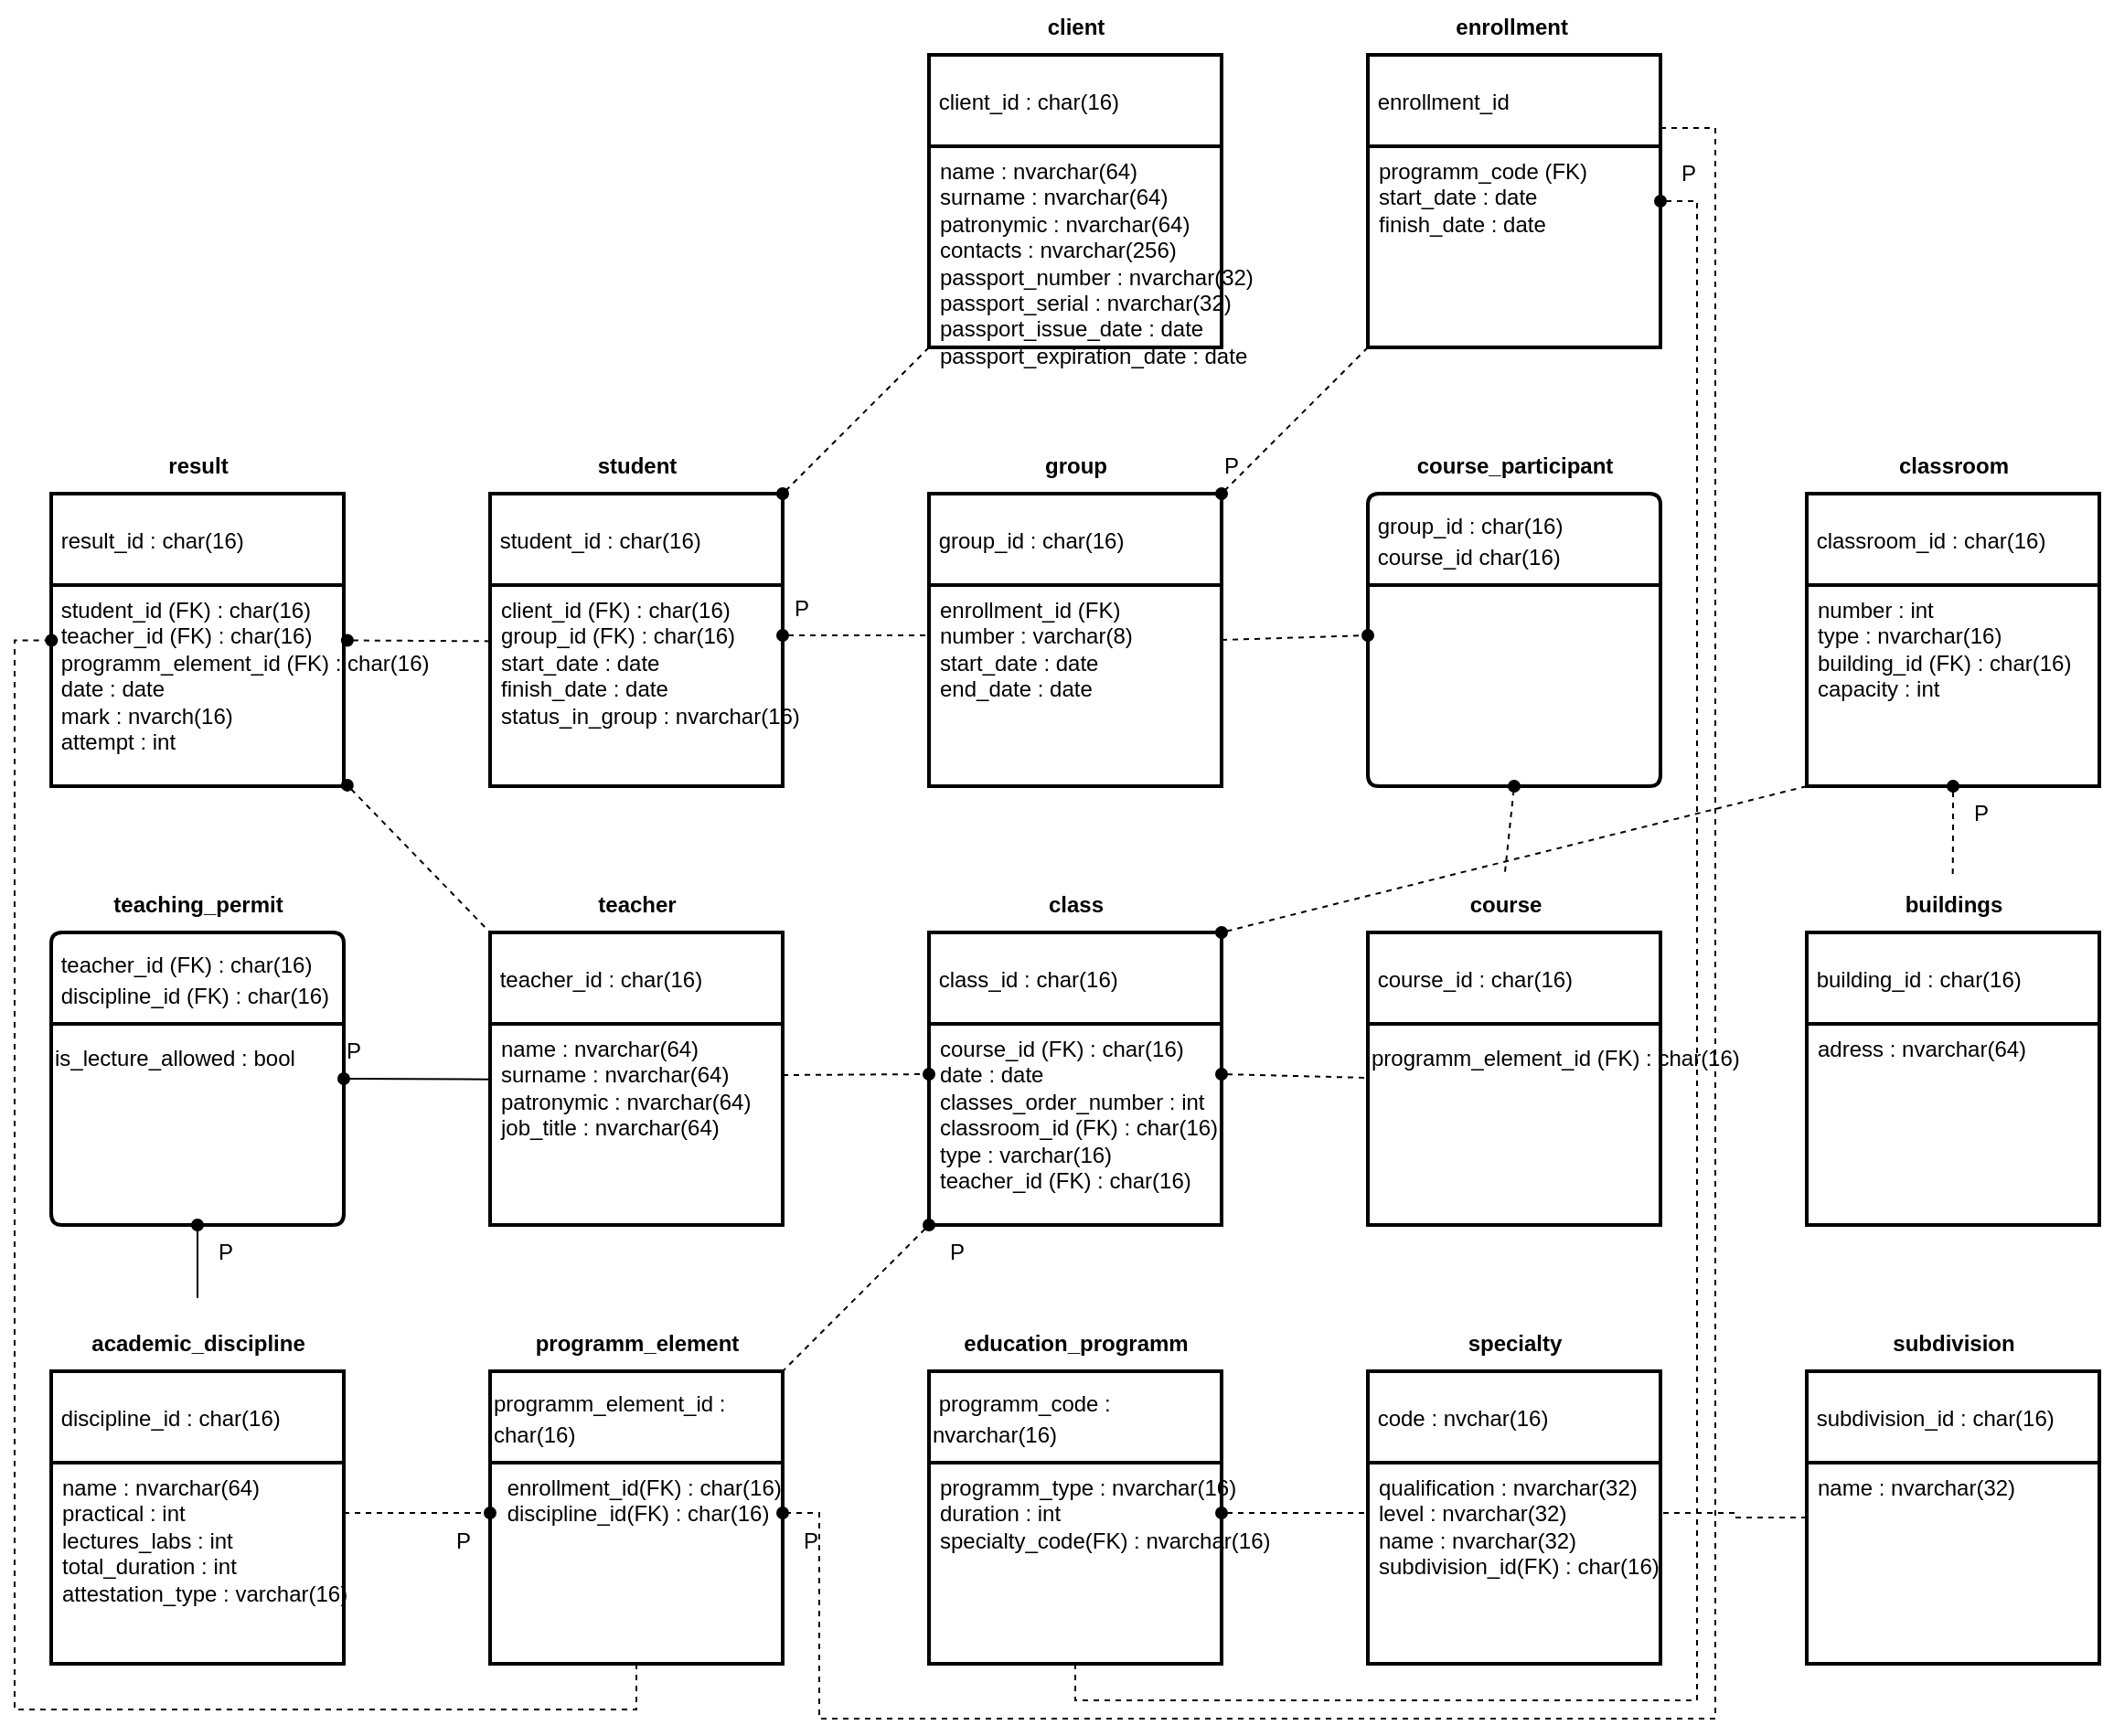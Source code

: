 <mxfile version="21.6.5" type="device" pages="2">
  <diagram name="IDEF1X" id="ZPQ4T32spMBVMAKODH3I">
    <mxGraphModel dx="1500" dy="1687" grid="1" gridSize="10" guides="1" tooltips="1" connect="1" arrows="1" fold="1" page="0" pageScale="1" pageWidth="827" pageHeight="1169" math="0" shadow="0">
      <root>
        <mxCell id="0" />
        <mxCell id="1" parent="0" />
        <mxCell id="rSf0_F8NzI8TlW1eSeG_-20" value="&lt;span style=&quot;font-size: 12px; background-color: initial;&quot;&gt;&amp;nbsp;programm_code : nvarchar(16)&lt;/span&gt;" style="swimlane;childLayout=stackLayout;horizontal=1;startSize=50;horizontalStack=0;rounded=0;fontSize=14;fontStyle=0;strokeWidth=2;resizeParent=0;resizeLast=1;shadow=0;dashed=0;align=left;arcSize=4;whiteSpace=wrap;html=1;perimeterSpacing=0;swimlaneLine=1;glass=0;fillColor=default;fillStyle=auto;" parent="1" vertex="1">
          <mxGeometry x="640" y="280" width="160" height="160" as="geometry">
            <mxRectangle x="300" y="300" width="130" height="50" as="alternateBounds" />
          </mxGeometry>
        </mxCell>
        <mxCell id="rSf0_F8NzI8TlW1eSeG_-21" value="programm_type : nvarchar(16)&lt;br&gt;duration : int&lt;br&gt;specialty_code(FK)&amp;nbsp;: nvarchar(16)" style="align=left;strokeColor=none;fillColor=none;spacingLeft=4;fontSize=12;verticalAlign=top;resizable=0;rotatable=0;part=1;html=1;" parent="rSf0_F8NzI8TlW1eSeG_-20" vertex="1">
          <mxGeometry y="50" width="160" height="110" as="geometry" />
        </mxCell>
        <mxCell id="rSf0_F8NzI8TlW1eSeG_-28" value="&lt;b&gt;education_programm&lt;/b&gt;" style="text;html=1;align=center;verticalAlign=middle;resizable=0;points=[];autosize=1;strokeColor=none;fillColor=none;" parent="1" vertex="1">
          <mxGeometry x="645" y="250" width="150" height="30" as="geometry" />
        </mxCell>
        <mxCell id="rSf0_F8NzI8TlW1eSeG_-29" value="&lt;span style=&quot;font-size: 12px; background-color: initial;&quot;&gt;&amp;nbsp;discipline_id : char(16)&lt;/span&gt;" style="swimlane;childLayout=stackLayout;horizontal=1;startSize=50;horizontalStack=0;rounded=0;fontSize=14;fontStyle=0;strokeWidth=2;resizeParent=0;resizeLast=1;shadow=0;dashed=0;align=left;arcSize=4;whiteSpace=wrap;html=1;perimeterSpacing=0;swimlaneLine=1;glass=0;fillColor=default;fillStyle=auto;" parent="1" vertex="1">
          <mxGeometry x="160" y="280" width="160" height="160" as="geometry">
            <mxRectangle x="300" y="300" width="130" height="50" as="alternateBounds" />
          </mxGeometry>
        </mxCell>
        <mxCell id="rSf0_F8NzI8TlW1eSeG_-30" value="name : nvarchar(64)&lt;br&gt;practical : int&lt;br&gt;lectures_labs : int&lt;br&gt;total_duration : int&lt;br&gt;attestation_type : varchar(16)" style="align=left;strokeColor=none;fillColor=none;spacingLeft=4;fontSize=12;verticalAlign=top;resizable=0;rotatable=0;part=1;html=1;" parent="rSf0_F8NzI8TlW1eSeG_-29" vertex="1">
          <mxGeometry y="50" width="160" height="110" as="geometry" />
        </mxCell>
        <mxCell id="rSf0_F8NzI8TlW1eSeG_-31" value="&lt;b&gt;academic_discipline&lt;/b&gt;" style="text;html=1;align=center;verticalAlign=middle;resizable=0;points=[];autosize=1;strokeColor=none;fillColor=none;" parent="1" vertex="1">
          <mxGeometry x="170" y="250" width="140" height="30" as="geometry" />
        </mxCell>
        <mxCell id="rSf0_F8NzI8TlW1eSeG_-32" value="&lt;font style=&quot;font-size: 12px;&quot;&gt;&amp;nbsp;student_id : char(16)&lt;/font&gt;" style="swimlane;childLayout=stackLayout;horizontal=1;startSize=50;horizontalStack=0;rounded=0;fontSize=14;fontStyle=0;strokeWidth=2;resizeParent=0;resizeLast=1;shadow=0;dashed=0;align=left;arcSize=4;whiteSpace=wrap;html=1;perimeterSpacing=0;swimlaneLine=1;glass=0;fillColor=default;fillStyle=auto;" parent="1" vertex="1">
          <mxGeometry x="400" y="-200" width="160" height="160" as="geometry">
            <mxRectangle x="300" y="300" width="130" height="50" as="alternateBounds" />
          </mxGeometry>
        </mxCell>
        <mxCell id="rSf0_F8NzI8TlW1eSeG_-33" value="&lt;font style=&quot;font-size: 12px;&quot;&gt;client_id (FK) : char(16)&lt;br&gt;group_id (FK) :&amp;nbsp;char(16)&lt;br&gt;start_date : date&lt;br style=&quot;border-color: var(--border-color);&quot;&gt;finish_date : date&lt;br&gt;status_in_group : nvarchar(16)&lt;br&gt;&lt;/font&gt;" style="align=left;strokeColor=none;fillColor=none;spacingLeft=4;fontSize=12;verticalAlign=top;resizable=0;rotatable=0;part=1;html=1;" parent="rSf0_F8NzI8TlW1eSeG_-32" vertex="1">
          <mxGeometry y="50" width="160" height="110" as="geometry" />
        </mxCell>
        <mxCell id="rSf0_F8NzI8TlW1eSeG_-34" value="&lt;b&gt;student&lt;/b&gt;" style="text;html=1;align=center;verticalAlign=middle;resizable=0;points=[];autosize=1;strokeColor=none;fillColor=none;" parent="1" vertex="1">
          <mxGeometry x="445" y="-230" width="70" height="30" as="geometry" />
        </mxCell>
        <mxCell id="rSf0_F8NzI8TlW1eSeG_-35" value="&lt;span style=&quot;font-size: 12px; background-color: initial;&quot;&gt;&amp;nbsp;teacher_id : char(16)&lt;/span&gt;" style="swimlane;childLayout=stackLayout;horizontal=1;startSize=50;horizontalStack=0;rounded=0;fontSize=14;fontStyle=0;strokeWidth=2;resizeParent=0;resizeLast=1;shadow=0;dashed=0;align=left;arcSize=4;whiteSpace=wrap;html=1;perimeterSpacing=0;swimlaneLine=1;glass=0;fillColor=default;fillStyle=auto;" parent="1" vertex="1">
          <mxGeometry x="400" y="40" width="160" height="160" as="geometry">
            <mxRectangle x="300" y="300" width="130" height="50" as="alternateBounds" />
          </mxGeometry>
        </mxCell>
        <mxCell id="rSf0_F8NzI8TlW1eSeG_-36" value="name : nvarchar(64)&lt;br&gt;surname : nvarchar(64)&lt;br&gt;patronymic : nvarchar(64)&lt;br&gt;job_title : nvarchar(64)" style="align=left;strokeColor=none;fillColor=none;spacingLeft=4;fontSize=12;verticalAlign=top;resizable=0;rotatable=0;part=1;html=1;" parent="rSf0_F8NzI8TlW1eSeG_-35" vertex="1">
          <mxGeometry y="50" width="160" height="110" as="geometry" />
        </mxCell>
        <mxCell id="rSf0_F8NzI8TlW1eSeG_-37" value="&lt;b&gt;teacher&lt;/b&gt;" style="text;html=1;align=center;verticalAlign=middle;resizable=0;points=[];autosize=1;strokeColor=none;fillColor=none;" parent="1" vertex="1">
          <mxGeometry x="445" y="10" width="70" height="30" as="geometry" />
        </mxCell>
        <mxCell id="rSf0_F8NzI8TlW1eSeG_-38" value="&lt;span style=&quot;font-size: 12px; background-color: initial;&quot;&gt;&amp;nbsp;teacher_id (FK) : char(16)&lt;br&gt;&amp;nbsp;discipline_id (FK) : char(16)&lt;br&gt;&lt;/span&gt;" style="swimlane;childLayout=stackLayout;horizontal=1;startSize=50;horizontalStack=0;rounded=1;fontSize=14;fontStyle=0;strokeWidth=2;resizeParent=0;resizeLast=1;shadow=0;dashed=0;align=left;arcSize=4;whiteSpace=wrap;html=1;perimeterSpacing=0;swimlaneLine=1;glass=0;fillColor=default;fillStyle=auto;" parent="1" vertex="1">
          <mxGeometry x="160" y="40" width="160" height="160" as="geometry">
            <mxRectangle x="300" y="300" width="130" height="50" as="alternateBounds" />
          </mxGeometry>
        </mxCell>
        <mxCell id="o4N_HLXDbSys7xoDvQlI-1" value="is_lecture_allowed : bool&lt;br&gt;&lt;br&gt;&lt;br&gt;&lt;br&gt;&lt;br&gt;&lt;br&gt;" style="text;html=1;align=left;verticalAlign=middle;resizable=0;points=[];autosize=1;strokeColor=none;fillColor=none;" vertex="1" parent="rSf0_F8NzI8TlW1eSeG_-38">
          <mxGeometry y="50" width="160" height="110" as="geometry" />
        </mxCell>
        <mxCell id="rSf0_F8NzI8TlW1eSeG_-40" value="&lt;b&gt;teaching_permit&lt;/b&gt;" style="text;html=1;align=center;verticalAlign=middle;resizable=0;points=[];autosize=1;strokeColor=none;fillColor=none;" parent="1" vertex="1">
          <mxGeometry x="180" y="10" width="120" height="30" as="geometry" />
        </mxCell>
        <mxCell id="rSf0_F8NzI8TlW1eSeG_-41" value="&lt;span style=&quot;font-size: 12px; background-color: initial;&quot;&gt;&amp;nbsp;classroom_id : char(16)&lt;/span&gt;" style="swimlane;childLayout=stackLayout;horizontal=1;startSize=50;horizontalStack=0;rounded=0;fontSize=14;fontStyle=0;strokeWidth=2;resizeParent=0;resizeLast=1;shadow=0;dashed=0;align=left;arcSize=4;whiteSpace=wrap;html=1;perimeterSpacing=0;swimlaneLine=1;glass=0;fillColor=default;fillStyle=auto;" parent="1" vertex="1">
          <mxGeometry x="1120" y="-200" width="160" height="160" as="geometry">
            <mxRectangle x="300" y="300" width="130" height="50" as="alternateBounds" />
          </mxGeometry>
        </mxCell>
        <mxCell id="rSf0_F8NzI8TlW1eSeG_-42" value="number : int&lt;br&gt;type : nvarchar(16)&lt;br&gt;building_id (FK) : char(16)&lt;br&gt;capacity : int" style="align=left;strokeColor=none;fillColor=none;spacingLeft=4;fontSize=12;verticalAlign=top;resizable=0;rotatable=0;part=1;html=1;" parent="rSf0_F8NzI8TlW1eSeG_-41" vertex="1">
          <mxGeometry y="50" width="160" height="110" as="geometry" />
        </mxCell>
        <mxCell id="rSf0_F8NzI8TlW1eSeG_-43" value="&lt;b&gt;classroom&lt;/b&gt;" style="text;html=1;align=center;verticalAlign=middle;resizable=0;points=[];autosize=1;strokeColor=none;fillColor=none;" parent="1" vertex="1">
          <mxGeometry x="1160" y="-230" width="80" height="30" as="geometry" />
        </mxCell>
        <mxCell id="rSf0_F8NzI8TlW1eSeG_-44" value="&lt;span style=&quot;font-size: 12px;&quot;&gt;&amp;nbsp;class_id : char(16)&lt;/span&gt;" style="swimlane;childLayout=stackLayout;horizontal=1;startSize=50;horizontalStack=0;rounded=0;fontSize=14;fontStyle=0;strokeWidth=2;resizeParent=0;resizeLast=1;shadow=0;dashed=0;align=left;arcSize=4;whiteSpace=wrap;html=1;perimeterSpacing=0;swimlaneLine=1;glass=0;fillColor=default;fillStyle=auto;" parent="1" vertex="1">
          <mxGeometry x="640" y="40" width="160" height="160" as="geometry">
            <mxRectangle x="300" y="300" width="130" height="50" as="alternateBounds" />
          </mxGeometry>
        </mxCell>
        <mxCell id="rSf0_F8NzI8TlW1eSeG_-45" value="course_id (FK) :&amp;nbsp;char(16)&lt;br&gt;date : date&lt;br&gt;classes_order_number : int&lt;br&gt;classroom_id (FK) : char(16)&lt;br&gt;type : varchar(16)&lt;br&gt;teacher_id (FK) : char(16)" style="align=left;strokeColor=none;fillColor=none;spacingLeft=4;fontSize=12;verticalAlign=top;resizable=0;rotatable=0;part=1;html=1;" parent="rSf0_F8NzI8TlW1eSeG_-44" vertex="1">
          <mxGeometry y="50" width="160" height="110" as="geometry" />
        </mxCell>
        <mxCell id="rSf0_F8NzI8TlW1eSeG_-46" value="&lt;b&gt;class&lt;/b&gt;" style="text;html=1;align=center;verticalAlign=middle;resizable=0;points=[];autosize=1;strokeColor=none;fillColor=none;" parent="1" vertex="1">
          <mxGeometry x="695" y="10" width="50" height="30" as="geometry" />
        </mxCell>
        <mxCell id="rSf0_F8NzI8TlW1eSeG_-52" value="&lt;span style=&quot;font-size: 12px;&quot;&gt;&amp;nbsp;group_id : char(16)&lt;/span&gt;" style="swimlane;childLayout=stackLayout;horizontal=1;startSize=50;horizontalStack=0;rounded=0;fontSize=14;fontStyle=0;strokeWidth=2;resizeParent=0;resizeLast=1;shadow=0;dashed=0;align=left;arcSize=4;whiteSpace=wrap;html=1;perimeterSpacing=0;swimlaneLine=1;glass=0;fillColor=default;fillStyle=auto;" parent="1" vertex="1">
          <mxGeometry x="640" y="-200" width="160" height="160" as="geometry">
            <mxRectangle x="300" y="300" width="130" height="50" as="alternateBounds" />
          </mxGeometry>
        </mxCell>
        <mxCell id="rSf0_F8NzI8TlW1eSeG_-53" value="enrollment_id (FK)&lt;br&gt;number : varchar(8)&lt;br&gt;start_date : date&lt;br&gt;end_date : date" style="align=left;strokeColor=none;fillColor=none;spacingLeft=4;fontSize=12;verticalAlign=top;resizable=0;rotatable=0;part=1;html=1;" parent="rSf0_F8NzI8TlW1eSeG_-52" vertex="1">
          <mxGeometry y="50" width="160" height="110" as="geometry" />
        </mxCell>
        <mxCell id="rSf0_F8NzI8TlW1eSeG_-54" value="&lt;b&gt;group&lt;/b&gt;" style="text;html=1;align=center;verticalAlign=middle;resizable=0;points=[];autosize=1;strokeColor=none;fillColor=none;" parent="1" vertex="1">
          <mxGeometry x="690" y="-230" width="60" height="30" as="geometry" />
        </mxCell>
        <mxCell id="rSf0_F8NzI8TlW1eSeG_-55" value="" style="endArrow=oval;html=1;rounded=0;startArrow=none;startFill=0;exitX=0;exitY=1;exitDx=0;exitDy=0;entryX=1;entryY=0;entryDx=0;entryDy=0;endFill=1;dashed=1;" parent="1" source="rSf0_F8NzI8TlW1eSeG_-42" target="rSf0_F8NzI8TlW1eSeG_-44" edge="1">
          <mxGeometry relative="1" as="geometry">
            <mxPoint x="190" y="140" as="sourcePoint" />
            <mxPoint x="350" y="140" as="targetPoint" />
          </mxGeometry>
        </mxCell>
        <mxCell id="rSf0_F8NzI8TlW1eSeG_-56" value="" style="endArrow=none;html=1;rounded=0;startArrow=oval;startFill=1;entryX=1;entryY=0;entryDx=0;entryDy=0;exitX=0;exitY=1;exitDx=0;exitDy=0;dashed=1;" parent="1" source="rSf0_F8NzI8TlW1eSeG_-45" target="RSttUIQ_mK06nYnlI0UP-17" edge="1">
          <mxGeometry relative="1" as="geometry">
            <mxPoint x="720" y="210" as="sourcePoint" />
            <mxPoint x="730" y="17" as="targetPoint" />
          </mxGeometry>
        </mxCell>
        <mxCell id="rSf0_F8NzI8TlW1eSeG_-57" value="P" style="text;html=1;align=center;verticalAlign=middle;resizable=0;points=[];autosize=1;strokeColor=none;fillColor=none;" parent="1" vertex="1">
          <mxGeometry x="640" y="200" width="30" height="30" as="geometry" />
        </mxCell>
        <mxCell id="rSf0_F8NzI8TlW1eSeG_-59" value="" style="endArrow=oval;html=1;rounded=0;startArrow=none;startFill=0;entryX=0;entryY=0.25;entryDx=0;entryDy=0;endFill=1;dashed=1;" parent="1" target="rSf0_F8NzI8TlW1eSeG_-45" edge="1">
          <mxGeometry relative="1" as="geometry">
            <mxPoint x="560" y="118" as="sourcePoint" />
            <mxPoint x="840" y="117" as="targetPoint" />
          </mxGeometry>
        </mxCell>
        <mxCell id="rSf0_F8NzI8TlW1eSeG_-61" value="" style="endArrow=oval;html=1;rounded=0;startArrow=none;startFill=0;endFill=1;dashed=1;entryX=0;entryY=0.25;entryDx=0;entryDy=0;" parent="1" edge="1">
          <mxGeometry relative="1" as="geometry">
            <mxPoint x="800" y="-120" as="sourcePoint" />
            <mxPoint x="880" y="-122.5" as="targetPoint" />
          </mxGeometry>
        </mxCell>
        <mxCell id="rSf0_F8NzI8TlW1eSeG_-63" value="" style="endArrow=none;html=1;rounded=0;startArrow=oval;startFill=1;exitX=1;exitY=0.25;exitDx=0;exitDy=0;entryX=0;entryY=0.25;entryDx=0;entryDy=0;endFill=0;dashed=1;" parent="1" source="rSf0_F8NzI8TlW1eSeG_-33" target="rSf0_F8NzI8TlW1eSeG_-53" edge="1">
          <mxGeometry relative="1" as="geometry">
            <mxPoint x="530" y="-140" as="sourcePoint" />
            <mxPoint x="610" y="-60" as="targetPoint" />
          </mxGeometry>
        </mxCell>
        <mxCell id="rSf0_F8NzI8TlW1eSeG_-64" value="P" style="text;html=1;align=center;verticalAlign=middle;resizable=0;points=[];autosize=1;strokeColor=none;fillColor=none;" parent="1" vertex="1">
          <mxGeometry x="555" y="-152" width="30" height="30" as="geometry" />
        </mxCell>
        <mxCell id="rSf0_F8NzI8TlW1eSeG_-66" value="" style="endArrow=oval;html=1;rounded=0;startArrow=none;startFill=0;exitX=-0.002;exitY=0.276;exitDx=0;exitDy=0;endFill=1;entryX=1;entryY=0.5;entryDx=0;entryDy=0;exitPerimeter=0;" parent="1" source="rSf0_F8NzI8TlW1eSeG_-36" target="rSf0_F8NzI8TlW1eSeG_-38" edge="1">
          <mxGeometry relative="1" as="geometry">
            <mxPoint x="959.62" y="220" as="sourcePoint" />
            <mxPoint x="390" y="250" as="targetPoint" />
          </mxGeometry>
        </mxCell>
        <mxCell id="rSf0_F8NzI8TlW1eSeG_-67" value="P" style="text;html=1;align=center;verticalAlign=middle;resizable=0;points=[];autosize=1;strokeColor=none;fillColor=none;" parent="1" vertex="1">
          <mxGeometry x="310" y="90" width="30" height="30" as="geometry" />
        </mxCell>
        <mxCell id="rSf0_F8NzI8TlW1eSeG_-68" value="" style="endArrow=oval;html=1;rounded=0;startArrow=none;startFill=0;endFill=1;entryX=0.5;entryY=1;entryDx=0;entryDy=0;" parent="1" target="rSf0_F8NzI8TlW1eSeG_-38" edge="1">
          <mxGeometry relative="1" as="geometry">
            <mxPoint x="240" y="240" as="sourcePoint" />
            <mxPoint x="-200" y="130" as="targetPoint" />
          </mxGeometry>
        </mxCell>
        <mxCell id="rSf0_F8NzI8TlW1eSeG_-69" value="P" style="text;html=1;align=center;verticalAlign=middle;resizable=0;points=[];autosize=1;strokeColor=none;fillColor=none;" parent="1" vertex="1">
          <mxGeometry x="240" y="200" width="30" height="30" as="geometry" />
        </mxCell>
        <mxCell id="rSf0_F8NzI8TlW1eSeG_-75" value="&lt;b&gt;programm_element&lt;/b&gt;" style="text;html=1;align=center;verticalAlign=middle;resizable=0;points=[];autosize=1;strokeColor=none;fillColor=none;" parent="1" vertex="1">
          <mxGeometry x="415" y="250" width="130" height="30" as="geometry" />
        </mxCell>
        <mxCell id="rSf0_F8NzI8TlW1eSeG_-76" value="" style="endArrow=oval;html=1;rounded=0;startArrow=none;startFill=0;exitX=1;exitY=0.25;exitDx=0;exitDy=0;endFill=1;dashed=1;edgeStyle=orthogonalEdgeStyle;entryX=1;entryY=0.25;entryDx=0;entryDy=0;" parent="1" source="RSttUIQ_mK06nYnlI0UP-11" target="RSttUIQ_mK06nYnlI0UP-18" edge="1">
          <mxGeometry relative="1" as="geometry">
            <mxPoint x="1340" y="359.62" as="sourcePoint" />
            <mxPoint x="580" y="340" as="targetPoint" />
            <Array as="points">
              <mxPoint x="1070" y="-400" />
              <mxPoint x="1070" y="470" />
              <mxPoint x="580" y="470" />
              <mxPoint x="580" y="357" />
            </Array>
          </mxGeometry>
        </mxCell>
        <mxCell id="rSf0_F8NzI8TlW1eSeG_-77" value="P" style="text;html=1;align=center;verticalAlign=middle;resizable=0;points=[];autosize=1;strokeColor=none;fillColor=none;" parent="1" vertex="1">
          <mxGeometry x="560" y="358" width="30" height="30" as="geometry" />
        </mxCell>
        <mxCell id="rSf0_F8NzI8TlW1eSeG_-78" value="" style="endArrow=oval;html=1;rounded=0;startArrow=none;startFill=0;endFill=1;dashed=1;entryX=0;entryY=0.25;entryDx=0;entryDy=0;exitX=1;exitY=0.25;exitDx=0;exitDy=0;" parent="1" source="rSf0_F8NzI8TlW1eSeG_-30" target="RSttUIQ_mK06nYnlI0UP-18" edge="1">
          <mxGeometry relative="1" as="geometry">
            <mxPoint x="640" y="600" as="sourcePoint" />
            <mxPoint x="850" y="370" as="targetPoint" />
          </mxGeometry>
        </mxCell>
        <mxCell id="rSf0_F8NzI8TlW1eSeG_-79" value="P" style="text;html=1;align=center;verticalAlign=middle;resizable=0;points=[];autosize=1;strokeColor=none;fillColor=none;" parent="1" vertex="1">
          <mxGeometry x="370" y="358" width="30" height="30" as="geometry" />
        </mxCell>
        <mxCell id="rSf0_F8NzI8TlW1eSeG_-80" value="&lt;span style=&quot;font-size: 12px; background-color: initial;&quot;&gt;&amp;nbsp;result_id : char(16)&lt;br&gt;&lt;/span&gt;" style="swimlane;childLayout=stackLayout;horizontal=1;startSize=50;horizontalStack=0;rounded=0;fontSize=14;fontStyle=0;strokeWidth=2;resizeParent=0;resizeLast=1;shadow=0;dashed=0;align=left;arcSize=4;html=1;perimeterSpacing=0;swimlaneLine=1;glass=0;fillColor=default;fillStyle=auto;" parent="1" vertex="1">
          <mxGeometry x="160" y="-200" width="160" height="160" as="geometry">
            <mxRectangle x="300" y="300" width="130" height="50" as="alternateBounds" />
          </mxGeometry>
        </mxCell>
        <mxCell id="RSttUIQ_mK06nYnlI0UP-30" value="&amp;nbsp;student_id&amp;nbsp;(FK) : char(16)&lt;br&gt;&amp;nbsp;teacher_id (FK) : char(16)&lt;br&gt;&amp;nbsp;programm_element_id&amp;nbsp;(FK) : char(16)&lt;br&gt;&amp;nbsp;date : date&lt;br&gt;&amp;nbsp;mark : nvarch(16)&lt;br&gt;&amp;nbsp;attempt : int" style="text;html=1;align=left;verticalAlign=top;resizable=0;points=[];autosize=1;strokeColor=none;fillColor=none;" parent="rSf0_F8NzI8TlW1eSeG_-80" vertex="1">
          <mxGeometry y="50" width="160" height="110" as="geometry" />
        </mxCell>
        <mxCell id="rSf0_F8NzI8TlW1eSeG_-82" value="&lt;b&gt;result&lt;/b&gt;" style="text;html=1;align=center;verticalAlign=middle;resizable=0;points=[];autosize=1;strokeColor=none;fillColor=none;" parent="1" vertex="1">
          <mxGeometry x="210" y="-230" width="60" height="30" as="geometry" />
        </mxCell>
        <mxCell id="rSf0_F8NzI8TlW1eSeG_-102" value="" style="endArrow=oval;html=1;rounded=0;startArrow=none;startFill=0;endFill=1;edgeStyle=orthogonalEdgeStyle;dashed=1;entryX=1;entryY=0.5;entryDx=0;entryDy=0;exitX=0.5;exitY=1;exitDx=0;exitDy=0;" parent="1" source="rSf0_F8NzI8TlW1eSeG_-21" target="RSttUIQ_mK06nYnlI0UP-11" edge="1">
          <mxGeometry relative="1" as="geometry">
            <mxPoint x="1060" y="481.231" as="sourcePoint" />
            <mxPoint x="630" y="-360" as="targetPoint" />
            <Array as="points">
              <mxPoint x="720" y="460" />
              <mxPoint x="1060" y="460" />
              <mxPoint x="1060" y="-360" />
            </Array>
          </mxGeometry>
        </mxCell>
        <mxCell id="rSf0_F8NzI8TlW1eSeG_-103" value="P" style="text;html=1;align=center;verticalAlign=middle;resizable=0;points=[];autosize=1;strokeColor=none;fillColor=none;" parent="1" vertex="1">
          <mxGeometry x="790" y="-230" width="30" height="30" as="geometry" />
        </mxCell>
        <mxCell id="RSttUIQ_mK06nYnlI0UP-6" value="&lt;span style=&quot;font-size: 12px; background-color: initial;&quot;&gt;&amp;nbsp;code : nvchar(16)&lt;/span&gt;" style="swimlane;childLayout=stackLayout;horizontal=1;startSize=50;horizontalStack=0;rounded=0;fontSize=14;fontStyle=0;strokeWidth=2;resizeParent=0;resizeLast=1;shadow=0;dashed=0;align=left;arcSize=4;whiteSpace=wrap;html=1;perimeterSpacing=0;swimlaneLine=1;glass=0;fillColor=default;fillStyle=auto;" parent="1" vertex="1">
          <mxGeometry x="880" y="280" width="160" height="160" as="geometry">
            <mxRectangle x="300" y="300" width="130" height="50" as="alternateBounds" />
          </mxGeometry>
        </mxCell>
        <mxCell id="RSttUIQ_mK06nYnlI0UP-7" value="qualification : nvarchar(32)&lt;br&gt;level : nvarchar(32)&lt;br&gt;name : nvarchar(32)&lt;br&gt;subdivision_id(FK) : char(16)" style="align=left;strokeColor=none;fillColor=none;spacingLeft=4;fontSize=12;verticalAlign=top;resizable=0;rotatable=0;part=1;html=1;" parent="RSttUIQ_mK06nYnlI0UP-6" vertex="1">
          <mxGeometry y="50" width="160" height="110" as="geometry" />
        </mxCell>
        <mxCell id="RSttUIQ_mK06nYnlI0UP-8" value="&lt;b&gt;specialty&lt;/b&gt;" style="text;html=1;align=center;verticalAlign=middle;resizable=0;points=[];autosize=1;strokeColor=none;fillColor=none;" parent="1" vertex="1">
          <mxGeometry x="925" y="250" width="70" height="30" as="geometry" />
        </mxCell>
        <mxCell id="RSttUIQ_mK06nYnlI0UP-9" style="edgeStyle=orthogonalEdgeStyle;rounded=0;orthogonalLoop=1;jettySize=auto;html=1;exitX=1;exitY=0.25;exitDx=0;exitDy=0;entryX=0;entryY=0.25;entryDx=0;entryDy=0;endArrow=none;endFill=0;dashed=1;startArrow=oval;startFill=1;" parent="1" source="rSf0_F8NzI8TlW1eSeG_-21" target="RSttUIQ_mK06nYnlI0UP-7" edge="1">
          <mxGeometry relative="1" as="geometry" />
        </mxCell>
        <mxCell id="RSttUIQ_mK06nYnlI0UP-11" value="&lt;span style=&quot;font-size: 12px;&quot;&gt;&amp;nbsp;enrollment_id&lt;/span&gt;" style="swimlane;childLayout=stackLayout;horizontal=1;startSize=50;horizontalStack=0;rounded=0;fontSize=14;fontStyle=0;strokeWidth=2;resizeParent=0;resizeLast=1;shadow=0;dashed=0;align=left;arcSize=4;whiteSpace=wrap;html=1;perimeterSpacing=0;swimlaneLine=1;glass=0;fillColor=default;fillStyle=auto;" parent="1" vertex="1">
          <mxGeometry x="880" y="-440" width="160" height="160" as="geometry">
            <mxRectangle x="300" y="300" width="130" height="50" as="alternateBounds" />
          </mxGeometry>
        </mxCell>
        <mxCell id="RSttUIQ_mK06nYnlI0UP-12" value="programm_code (FK)&lt;br&gt;start_date : date&lt;br&gt;finish_date : date" style="align=left;strokeColor=none;fillColor=none;spacingLeft=4;fontSize=12;verticalAlign=top;resizable=0;rotatable=0;part=1;html=1;" parent="RSttUIQ_mK06nYnlI0UP-11" vertex="1">
          <mxGeometry y="50" width="160" height="110" as="geometry" />
        </mxCell>
        <mxCell id="RSttUIQ_mK06nYnlI0UP-13" value="&lt;b&gt;enrollment&amp;nbsp;&lt;/b&gt;" style="text;html=1;align=center;verticalAlign=middle;resizable=0;points=[];autosize=1;strokeColor=none;fillColor=none;" parent="1" vertex="1">
          <mxGeometry x="915" y="-470" width="90" height="30" as="geometry" />
        </mxCell>
        <mxCell id="RSttUIQ_mK06nYnlI0UP-15" style="rounded=0;orthogonalLoop=1;jettySize=auto;html=1;entryX=1;entryY=0;entryDx=0;entryDy=0;endArrow=oval;endFill=1;dashed=1;exitX=0;exitY=1;exitDx=0;exitDy=0;" parent="1" source="RSttUIQ_mK06nYnlI0UP-12" target="rSf0_F8NzI8TlW1eSeG_-52" edge="1">
          <mxGeometry relative="1" as="geometry" />
        </mxCell>
        <mxCell id="RSttUIQ_mK06nYnlI0UP-16" value="P" style="text;html=1;align=center;verticalAlign=middle;resizable=0;points=[];autosize=1;strokeColor=none;fillColor=none;" parent="1" vertex="1">
          <mxGeometry x="1040" y="-390" width="30" height="30" as="geometry" />
        </mxCell>
        <mxCell id="RSttUIQ_mK06nYnlI0UP-17" value="&lt;font style=&quot;font-size: 12px;&quot;&gt;&lt;span style=&quot;background-color: initial;&quot;&gt;programm_element_id&lt;/span&gt;&amp;nbsp;: char(16)&lt;/font&gt;" style="swimlane;childLayout=stackLayout;horizontal=1;startSize=50;horizontalStack=0;rounded=0;fontSize=14;fontStyle=0;strokeWidth=2;resizeParent=0;resizeLast=1;shadow=0;dashed=0;align=left;arcSize=4;whiteSpace=wrap;html=1;perimeterSpacing=0;swimlaneLine=1;glass=0;fillColor=default;fillStyle=auto;" parent="1" vertex="1">
          <mxGeometry x="400" y="280" width="160" height="160" as="geometry">
            <mxRectangle x="300" y="300" width="130" height="50" as="alternateBounds" />
          </mxGeometry>
        </mxCell>
        <mxCell id="RSttUIQ_mK06nYnlI0UP-18" value="&lt;font style=&quot;border-color: var(--border-color);&quot;&gt;&amp;nbsp;enrollment_id(FK) : char(16)&lt;br style=&quot;border-color: var(--border-color);&quot;&gt;&lt;/font&gt;&amp;nbsp;&lt;font style=&quot;border-color: var(--border-color);&quot;&gt;discipline_id(FK) : char(16)&lt;/font&gt;" style="align=left;strokeColor=none;fillColor=none;spacingLeft=4;fontSize=12;verticalAlign=top;resizable=0;rotatable=0;part=1;html=1;" parent="RSttUIQ_mK06nYnlI0UP-17" vertex="1">
          <mxGeometry y="50" width="160" height="110" as="geometry" />
        </mxCell>
        <mxCell id="RSttUIQ_mK06nYnlI0UP-19" value="&lt;span style=&quot;font-size: 12px;&quot;&gt;&amp;nbsp;client_id : char(16)&lt;/span&gt;" style="swimlane;childLayout=stackLayout;horizontal=1;startSize=50;horizontalStack=0;rounded=0;fontSize=14;fontStyle=0;strokeWidth=2;resizeParent=0;resizeLast=1;shadow=0;dashed=0;align=left;arcSize=4;whiteSpace=wrap;html=1;perimeterSpacing=0;swimlaneLine=1;glass=0;fillColor=default;fillStyle=auto;" parent="1" vertex="1">
          <mxGeometry x="640" y="-440" width="160" height="160" as="geometry">
            <mxRectangle x="300" y="300" width="130" height="50" as="alternateBounds" />
          </mxGeometry>
        </mxCell>
        <mxCell id="RSttUIQ_mK06nYnlI0UP-20" value="&lt;div&gt;name : nvarchar(64)&lt;/div&gt;&lt;div&gt;surname : nvarchar(64)&lt;/div&gt;&lt;div&gt;patronymic : nvarchar(64)&lt;/div&gt;&lt;div&gt;contacts : nvarchar(256)&lt;/div&gt;&lt;div&gt;passport_number : nvarchar(32)&lt;/div&gt;&lt;div&gt;passport_serial : nvarchar(32)&lt;br&gt;&lt;/div&gt;&lt;div&gt;passport_issue_date : date&lt;/div&gt;&lt;div&gt;passport_expiration_date : date&lt;/div&gt;" style="align=left;strokeColor=none;fillColor=none;spacingLeft=4;fontSize=12;verticalAlign=top;resizable=0;rotatable=0;part=1;html=1;" parent="RSttUIQ_mK06nYnlI0UP-19" vertex="1">
          <mxGeometry y="50" width="160" height="110" as="geometry" />
        </mxCell>
        <mxCell id="RSttUIQ_mK06nYnlI0UP-21" value="&lt;b&gt;client&lt;/b&gt;" style="text;html=1;align=center;verticalAlign=middle;resizable=0;points=[];autosize=1;strokeColor=none;fillColor=none;" parent="1" vertex="1">
          <mxGeometry x="695" y="-470" width="50" height="30" as="geometry" />
        </mxCell>
        <mxCell id="RSttUIQ_mK06nYnlI0UP-23" style="rounded=0;orthogonalLoop=1;jettySize=auto;html=1;entryX=1;entryY=0;entryDx=0;entryDy=0;endArrow=oval;endFill=1;exitX=0;exitY=1;exitDx=0;exitDy=0;dashed=1;" parent="1" source="RSttUIQ_mK06nYnlI0UP-20" target="rSf0_F8NzI8TlW1eSeG_-32" edge="1">
          <mxGeometry relative="1" as="geometry" />
        </mxCell>
        <mxCell id="RSttUIQ_mK06nYnlI0UP-25" value="&lt;span style=&quot;font-size: 12px;&quot;&gt;&amp;nbsp;building_id : char(16)&lt;/span&gt;" style="swimlane;childLayout=stackLayout;horizontal=1;startSize=50;horizontalStack=0;rounded=0;fontSize=14;fontStyle=0;strokeWidth=2;resizeParent=0;resizeLast=1;shadow=0;dashed=0;align=left;arcSize=4;whiteSpace=wrap;html=1;perimeterSpacing=0;swimlaneLine=1;glass=0;fillColor=default;fillStyle=auto;" parent="1" vertex="1">
          <mxGeometry x="1120" y="40" width="160" height="160" as="geometry">
            <mxRectangle x="300" y="300" width="130" height="50" as="alternateBounds" />
          </mxGeometry>
        </mxCell>
        <mxCell id="RSttUIQ_mK06nYnlI0UP-26" value="adress : nvarchar(64)" style="align=left;strokeColor=none;fillColor=none;spacingLeft=4;fontSize=12;verticalAlign=top;resizable=0;rotatable=0;part=1;html=1;" parent="RSttUIQ_mK06nYnlI0UP-25" vertex="1">
          <mxGeometry y="50" width="160" height="110" as="geometry" />
        </mxCell>
        <mxCell id="RSttUIQ_mK06nYnlI0UP-27" value="&lt;b&gt;buildings&lt;/b&gt;" style="text;html=1;align=center;verticalAlign=middle;resizable=0;points=[];autosize=1;strokeColor=none;fillColor=none;" parent="1" vertex="1">
          <mxGeometry x="1160" y="10" width="80" height="30" as="geometry" />
        </mxCell>
        <mxCell id="RSttUIQ_mK06nYnlI0UP-28" style="edgeStyle=orthogonalEdgeStyle;rounded=0;orthogonalLoop=1;jettySize=auto;html=1;exitX=0.5;exitY=1;exitDx=0;exitDy=0;entryX=0.498;entryY=-0.039;entryDx=0;entryDy=0;endArrow=none;endFill=0;dashed=1;startArrow=oval;startFill=1;entryPerimeter=0;" parent="1" source="rSf0_F8NzI8TlW1eSeG_-42" target="RSttUIQ_mK06nYnlI0UP-27" edge="1">
          <mxGeometry relative="1" as="geometry" />
        </mxCell>
        <mxCell id="RSttUIQ_mK06nYnlI0UP-29" value="P" style="text;html=1;align=center;verticalAlign=middle;resizable=0;points=[];autosize=1;strokeColor=none;fillColor=none;" parent="1" vertex="1">
          <mxGeometry x="1200" y="-40" width="30" height="30" as="geometry" />
        </mxCell>
        <mxCell id="RSttUIQ_mK06nYnlI0UP-32" value="" style="endArrow=none;html=1;rounded=0;startArrow=oval;startFill=1;entryX=-0.001;entryY=0.279;entryDx=0;entryDy=0;endFill=0;dashed=1;exitX=1.012;exitY=0.275;exitDx=0;exitDy=0;exitPerimeter=0;entryPerimeter=0;" parent="1" source="RSttUIQ_mK06nYnlI0UP-30" target="rSf0_F8NzI8TlW1eSeG_-33" edge="1">
          <mxGeometry relative="1" as="geometry">
            <mxPoint x="320" y="-11.05" as="sourcePoint" />
            <mxPoint x="400" y="-11.05" as="targetPoint" />
          </mxGeometry>
        </mxCell>
        <mxCell id="RSttUIQ_mK06nYnlI0UP-34" value="" style="endArrow=none;html=1;rounded=0;startArrow=oval;startFill=1;exitX=1.012;exitY=0.995;exitDx=0;exitDy=0;entryX=0;entryY=0;entryDx=0;entryDy=0;endFill=0;dashed=1;exitPerimeter=0;" parent="1" source="RSttUIQ_mK06nYnlI0UP-30" target="rSf0_F8NzI8TlW1eSeG_-35" edge="1">
          <mxGeometry relative="1" as="geometry">
            <mxPoint x="890" y="-30" as="sourcePoint" />
            <mxPoint x="810" y="50" as="targetPoint" />
          </mxGeometry>
        </mxCell>
        <mxCell id="RSttUIQ_mK06nYnlI0UP-35" value="" style="endArrow=oval;html=1;rounded=0;startArrow=none;startFill=0;endFill=1;dashed=1;exitX=0.5;exitY=1;exitDx=0;exitDy=0;edgeStyle=orthogonalEdgeStyle;entryX=0.001;entryY=0.275;entryDx=0;entryDy=0;entryPerimeter=0;" parent="1" source="RSttUIQ_mK06nYnlI0UP-18" target="RSttUIQ_mK06nYnlI0UP-30" edge="1">
          <mxGeometry relative="1" as="geometry">
            <mxPoint x="335" y="500" as="sourcePoint" />
            <mxPoint x="140" y="-130" as="targetPoint" />
            <Array as="points">
              <mxPoint x="480" y="465" />
              <mxPoint x="140" y="465" />
              <mxPoint x="140" y="-120" />
            </Array>
          </mxGeometry>
        </mxCell>
        <mxCell id="QXP2w3DWfkxS5NSw5h_V-4" style="edgeStyle=orthogonalEdgeStyle;rounded=0;orthogonalLoop=1;jettySize=auto;html=1;exitX=0;exitY=0.5;exitDx=0;exitDy=0;entryX=1;entryY=0.25;entryDx=0;entryDy=0;endArrow=none;endFill=0;dashed=1;" edge="1" parent="1" source="QXP2w3DWfkxS5NSw5h_V-1" target="RSttUIQ_mK06nYnlI0UP-7">
          <mxGeometry relative="1" as="geometry" />
        </mxCell>
        <mxCell id="QXP2w3DWfkxS5NSw5h_V-1" value="&lt;span style=&quot;font-size: 12px; background-color: initial;&quot;&gt;&amp;nbsp;subdivision_id : char(16)&lt;/span&gt;" style="swimlane;childLayout=stackLayout;horizontal=1;startSize=50;horizontalStack=0;rounded=0;fontSize=14;fontStyle=0;strokeWidth=2;resizeParent=0;resizeLast=1;shadow=0;dashed=0;align=left;arcSize=4;whiteSpace=wrap;html=1;perimeterSpacing=0;swimlaneLine=1;glass=0;fillColor=default;fillStyle=auto;" vertex="1" parent="1">
          <mxGeometry x="1120" y="280" width="160" height="160" as="geometry">
            <mxRectangle x="300" y="300" width="130" height="50" as="alternateBounds" />
          </mxGeometry>
        </mxCell>
        <mxCell id="QXP2w3DWfkxS5NSw5h_V-2" value="name : nvarchar(32)" style="align=left;strokeColor=none;fillColor=none;spacingLeft=4;fontSize=12;verticalAlign=top;resizable=0;rotatable=0;part=1;html=1;" vertex="1" parent="QXP2w3DWfkxS5NSw5h_V-1">
          <mxGeometry y="50" width="160" height="110" as="geometry" />
        </mxCell>
        <mxCell id="QXP2w3DWfkxS5NSw5h_V-3" value="&lt;b&gt;subdivision&lt;/b&gt;" style="text;html=1;align=center;verticalAlign=middle;resizable=0;points=[];autosize=1;strokeColor=none;fillColor=none;" vertex="1" parent="1">
          <mxGeometry x="1155" y="250" width="90" height="30" as="geometry" />
        </mxCell>
        <mxCell id="OmV2BMVYwTzAfUresiR--1" value="&lt;span style=&quot;font-size: 12px;&quot;&gt;&amp;nbsp;course_id : char(16)&lt;/span&gt;" style="swimlane;childLayout=stackLayout;horizontal=1;startSize=50;horizontalStack=0;rounded=0;fontSize=14;fontStyle=0;strokeWidth=2;resizeParent=0;resizeLast=1;shadow=0;dashed=0;align=left;arcSize=4;whiteSpace=wrap;html=1;perimeterSpacing=0;swimlaneLine=1;glass=0;fillColor=default;fillStyle=auto;" vertex="1" parent="1">
          <mxGeometry x="880" y="40" width="160" height="160" as="geometry">
            <mxRectangle x="300" y="300" width="130" height="50" as="alternateBounds" />
          </mxGeometry>
        </mxCell>
        <mxCell id="OmV2BMVYwTzAfUresiR--5" value="programm_element_id&amp;nbsp;(FK) : char(16)&lt;br&gt;&lt;br&gt;&lt;br&gt;&lt;br&gt;&lt;br&gt;&lt;br&gt;" style="text;html=1;align=left;verticalAlign=middle;resizable=0;points=[];autosize=1;strokeColor=none;fillColor=none;" vertex="1" parent="OmV2BMVYwTzAfUresiR--1">
          <mxGeometry y="50" width="160" height="110" as="geometry" />
        </mxCell>
        <mxCell id="OmV2BMVYwTzAfUresiR--3" value="&lt;b&gt;course_participant&lt;/b&gt;" style="text;html=1;align=center;verticalAlign=middle;resizable=0;points=[];autosize=1;strokeColor=none;fillColor=none;" vertex="1" parent="1">
          <mxGeometry x="895" y="-230" width="130" height="30" as="geometry" />
        </mxCell>
        <mxCell id="OmV2BMVYwTzAfUresiR--4" value="" style="endArrow=none;html=1;rounded=0;startArrow=oval;startFill=1;entryX=-0.006;entryY=0.268;entryDx=0;entryDy=0;endFill=0;dashed=1;exitX=1;exitY=0.25;exitDx=0;exitDy=0;entryPerimeter=0;" edge="1" parent="1" source="rSf0_F8NzI8TlW1eSeG_-45" target="OmV2BMVYwTzAfUresiR--5">
          <mxGeometry relative="1" as="geometry">
            <mxPoint x="730" y="110" as="sourcePoint" />
            <mxPoint x="860" y="-40" as="targetPoint" />
          </mxGeometry>
        </mxCell>
        <mxCell id="OmV2BMVYwTzAfUresiR--6" value="&lt;span style=&quot;font-size: 12px;&quot;&gt;&amp;nbsp;group_id : char(16)&lt;br&gt;&amp;nbsp;course_id char(16)&lt;br&gt;&lt;/span&gt;" style="swimlane;childLayout=stackLayout;horizontal=1;startSize=50;horizontalStack=0;rounded=1;fontSize=14;fontStyle=0;strokeWidth=2;resizeParent=0;resizeLast=1;shadow=0;dashed=0;align=left;arcSize=4;whiteSpace=wrap;html=1;perimeterSpacing=0;swimlaneLine=1;glass=0;fillColor=default;fillStyle=auto;" vertex="1" parent="1">
          <mxGeometry x="880" y="-200" width="160" height="160" as="geometry">
            <mxRectangle x="300" y="300" width="130" height="50" as="alternateBounds" />
          </mxGeometry>
        </mxCell>
        <mxCell id="OmV2BMVYwTzAfUresiR--8" value="&lt;b&gt;course&lt;/b&gt;" style="text;html=1;align=center;verticalAlign=middle;resizable=0;points=[];autosize=1;strokeColor=none;fillColor=none;" vertex="1" parent="1">
          <mxGeometry x="925" y="10" width="60" height="30" as="geometry" />
        </mxCell>
        <mxCell id="OmV2BMVYwTzAfUresiR--9" value="" style="endArrow=oval;html=1;rounded=0;startArrow=none;startFill=0;endFill=1;dashed=1;entryX=0.5;entryY=1;entryDx=0;entryDy=0;exitX=0.5;exitY=-0.106;exitDx=0;exitDy=0;exitPerimeter=0;" edge="1" parent="1" source="OmV2BMVYwTzAfUresiR--8">
          <mxGeometry relative="1" as="geometry">
            <mxPoint x="810" y="-110" as="sourcePoint" />
            <mxPoint x="960" y="-40" as="targetPoint" />
          </mxGeometry>
        </mxCell>
      </root>
    </mxGraphModel>
  </diagram>
  <diagram id="rsCKmy1kXkDik1JS-3_0" name="Чен">
    <mxGraphModel dx="2015" dy="955" grid="1" gridSize="10" guides="1" tooltips="1" connect="1" arrows="1" fold="1" page="0" pageScale="1" pageWidth="827" pageHeight="1169" math="0" shadow="0">
      <root>
        <mxCell id="0" />
        <mxCell id="1" parent="0" />
        <mxCell id="Ao_gwstIe-zVA2U96mX4-28" value="Академическая дисциплина" style="rounded=0;whiteSpace=wrap;html=1;" vertex="1" parent="1">
          <mxGeometry y="160" width="120" height="40" as="geometry" />
        </mxCell>
        <mxCell id="Ao_gwstIe-zVA2U96mX4-29" value="Учебная программа" style="shape=parallelogram;perimeter=parallelogramPerimeter;whiteSpace=wrap;html=1;fixedSize=1;" vertex="1" parent="1">
          <mxGeometry x="640" y="160" width="120" height="40" as="geometry" />
        </mxCell>
        <mxCell id="Ao_gwstIe-zVA2U96mX4-30" value="Элемент программы" style="shape=parallelogram;perimeter=parallelogramPerimeter;whiteSpace=wrap;html=1;fixedSize=1;" vertex="1" parent="1">
          <mxGeometry x="320" y="160" width="120" height="40" as="geometry" />
        </mxCell>
        <mxCell id="Ao_gwstIe-zVA2U96mX4-32" value="Преподаватель" style="rounded=0;whiteSpace=wrap;html=1;" vertex="1" parent="1">
          <mxGeometry x="320" y="360" width="120" height="40" as="geometry" />
        </mxCell>
        <mxCell id="Ao_gwstIe-zVA2U96mX4-35" value="Занятие" style="rounded=0;whiteSpace=wrap;html=1;" vertex="1" parent="1">
          <mxGeometry x="640" y="360" width="120" height="40" as="geometry" />
        </mxCell>
        <mxCell id="Ao_gwstIe-zVA2U96mX4-36" value="Группа" style="rounded=0;whiteSpace=wrap;html=1;" vertex="1" parent="1">
          <mxGeometry x="640" y="600" width="120" height="40" as="geometry" />
        </mxCell>
        <mxCell id="Ao_gwstIe-zVA2U96mX4-37" value="Студент" style="rounded=0;whiteSpace=wrap;html=1;" vertex="1" parent="1">
          <mxGeometry x="320" y="600" width="120" height="40" as="geometry" />
        </mxCell>
        <mxCell id="Ao_gwstIe-zVA2U96mX4-38" value="Результат" style="rounded=0;whiteSpace=wrap;html=1;" vertex="1" parent="1">
          <mxGeometry y="600" width="120" height="40" as="geometry" />
        </mxCell>
        <mxCell id="Ao_gwstIe-zVA2U96mX4-39" value="Набор" style="rounded=0;whiteSpace=wrap;html=1;" vertex="1" parent="1">
          <mxGeometry x="960" y="800" width="120" height="40" as="geometry" />
        </mxCell>
        <mxCell id="Ao_gwstIe-zVA2U96mX4-40" value="Клиент" style="rounded=0;whiteSpace=wrap;html=1;" vertex="1" parent="1">
          <mxGeometry x="640" y="800" width="120" height="40" as="geometry" />
        </mxCell>
        <mxCell id="Ao_gwstIe-zVA2U96mX4-41" value="Имя" style="ellipse;whiteSpace=wrap;html=1;" vertex="1" parent="1">
          <mxGeometry x="-160" y="80" width="120" height="40" as="geometry" />
        </mxCell>
        <mxCell id="Ao_gwstIe-zVA2U96mX4-42" value="Общая длительность" style="ellipse;whiteSpace=wrap;html=1;" vertex="1" parent="1">
          <mxGeometry x="-160" y="120" width="120" height="40" as="geometry" />
        </mxCell>
        <mxCell id="Ao_gwstIe-zVA2U96mX4-43" value="Практическая" style="ellipse;whiteSpace=wrap;html=1;" vertex="1" parent="1">
          <mxGeometry x="-160" y="160" width="120" height="40" as="geometry" />
        </mxCell>
        <mxCell id="Ao_gwstIe-zVA2U96mX4-44" value="Тип аттестации" style="ellipse;whiteSpace=wrap;html=1;" vertex="1" parent="1">
          <mxGeometry x="-160" y="200" width="120" height="40" as="geometry" />
        </mxCell>
        <mxCell id="Ao_gwstIe-zVA2U96mX4-45" value="&lt;u&gt;&lt;b&gt;ID дисциплины (PK)&lt;/b&gt;&lt;/u&gt;" style="ellipse;whiteSpace=wrap;html=1;" vertex="1" parent="1">
          <mxGeometry x="-160" y="240" width="120" height="40" as="geometry" />
        </mxCell>
        <mxCell id="Ao_gwstIe-zVA2U96mX4-46" value="&lt;u&gt;&lt;b&gt;ID элемента программы(PK)&lt;/b&gt;&lt;/u&gt;" style="ellipse;whiteSpace=wrap;html=1;" vertex="1" parent="1">
          <mxGeometry x="160" y="80" width="120" height="40" as="geometry" />
        </mxCell>
        <mxCell id="Ao_gwstIe-zVA2U96mX4-47" value="&lt;u&gt;ID набоор&lt;/u&gt;" style="ellipse;whiteSpace=wrap;html=1;" vertex="1" parent="1">
          <mxGeometry x="160" y="120" width="120" height="40" as="geometry" />
        </mxCell>
        <mxCell id="Ao_gwstIe-zVA2U96mX4-48" value="&lt;u&gt;ID дисициплины&lt;/u&gt;" style="ellipse;whiteSpace=wrap;html=1;" vertex="1" parent="1">
          <mxGeometry x="160" y="200" width="120" height="40" as="geometry" />
        </mxCell>
        <mxCell id="Ao_gwstIe-zVA2U96mX4-49" value="&lt;u&gt;&lt;b&gt;Код учебной программы (PK)&lt;/b&gt;&lt;/u&gt;" style="ellipse;whiteSpace=wrap;html=1;" vertex="1" parent="1">
          <mxGeometry x="480" y="80" width="120" height="40" as="geometry" />
        </mxCell>
        <mxCell id="Ao_gwstIe-zVA2U96mX4-50" value="Тип программы" style="ellipse;whiteSpace=wrap;html=1;" vertex="1" parent="1">
          <mxGeometry x="480" y="120" width="120" height="40" as="geometry" />
        </mxCell>
        <mxCell id="Ao_gwstIe-zVA2U96mX4-51" value="Длительность" style="ellipse;whiteSpace=wrap;html=1;" vertex="1" parent="1">
          <mxGeometry x="480" y="200" width="120" height="40" as="geometry" />
        </mxCell>
        <mxCell id="Ao_gwstIe-zVA2U96mX4-52" value="&lt;u&gt;Код специальности&lt;/u&gt;" style="ellipse;whiteSpace=wrap;html=1;" vertex="1" parent="1">
          <mxGeometry x="480" y="40" width="120" height="40" as="geometry" />
        </mxCell>
        <mxCell id="Ao_gwstIe-zVA2U96mX4-53" value="Специальность" style="rounded=0;whiteSpace=wrap;html=1;" vertex="1" parent="1">
          <mxGeometry x="960" y="160" width="120" height="40" as="geometry" />
        </mxCell>
        <mxCell id="Ao_gwstIe-zVA2U96mX4-54" value="&lt;u&gt;&lt;b&gt;Код специальности(PK)&lt;/b&gt;&lt;/u&gt;" style="ellipse;whiteSpace=wrap;html=1;" vertex="1" parent="1">
          <mxGeometry x="800" y="80" width="120" height="40" as="geometry" />
        </mxCell>
        <mxCell id="Ao_gwstIe-zVA2U96mX4-55" value="Квалификация" style="ellipse;whiteSpace=wrap;html=1;" vertex="1" parent="1">
          <mxGeometry x="800" y="120" width="120" height="40" as="geometry" />
        </mxCell>
        <mxCell id="Ao_gwstIe-zVA2U96mX4-56" value="Название" style="ellipse;whiteSpace=wrap;html=1;" vertex="1" parent="1">
          <mxGeometry x="800" y="200" width="120" height="40" as="geometry" />
        </mxCell>
        <mxCell id="Ao_gwstIe-zVA2U96mX4-57" value="Уровень" style="ellipse;whiteSpace=wrap;html=1;" vertex="1" parent="1">
          <mxGeometry x="800" y="240" width="120" height="40" as="geometry" />
        </mxCell>
        <mxCell id="Ao_gwstIe-zVA2U96mX4-58" value="&lt;u&gt;&lt;b&gt;ID преподавателя&lt;/b&gt;&lt;/u&gt;" style="ellipse;whiteSpace=wrap;html=1;" vertex="1" parent="1">
          <mxGeometry x="-160" y="320" width="120" height="40" as="geometry" />
        </mxCell>
        <mxCell id="Ao_gwstIe-zVA2U96mX4-59" value="&lt;u&gt;&lt;b&gt;ID дисциплины&lt;/b&gt;&lt;/u&gt;" style="ellipse;whiteSpace=wrap;html=1;" vertex="1" parent="1">
          <mxGeometry x="-160" y="360" width="120" height="40" as="geometry" />
        </mxCell>
        <mxCell id="Ao_gwstIe-zVA2U96mX4-60" value="Фамилия" style="ellipse;whiteSpace=wrap;html=1;" vertex="1" parent="1">
          <mxGeometry x="160" y="320" width="120" height="40" as="geometry" />
        </mxCell>
        <mxCell id="Ao_gwstIe-zVA2U96mX4-61" value="Отчество" style="ellipse;whiteSpace=wrap;html=1;" vertex="1" parent="1">
          <mxGeometry x="160" y="480" width="120" height="40" as="geometry" />
        </mxCell>
        <mxCell id="Ao_gwstIe-zVA2U96mX4-62" value="Должность" style="ellipse;whiteSpace=wrap;html=1;" vertex="1" parent="1">
          <mxGeometry x="160" y="400" width="120" height="40" as="geometry" />
        </mxCell>
        <mxCell id="Ao_gwstIe-zVA2U96mX4-63" value="Имя" style="ellipse;whiteSpace=wrap;html=1;" vertex="1" parent="1">
          <mxGeometry x="160" y="440" width="120" height="40" as="geometry" />
        </mxCell>
        <mxCell id="Ao_gwstIe-zVA2U96mX4-64" value="&lt;u&gt;&lt;b&gt;ID преподавателя(PK)&lt;/b&gt;&lt;/u&gt;" style="ellipse;whiteSpace=wrap;html=1;" vertex="1" parent="1">
          <mxGeometry x="160" y="280" width="120" height="40" as="geometry" />
        </mxCell>
        <mxCell id="Ao_gwstIe-zVA2U96mX4-65" value="&lt;u&gt;&lt;b&gt;ID занятия(PK)&lt;/b&gt;&lt;/u&gt;" style="ellipse;whiteSpace=wrap;html=1;" vertex="1" parent="1">
          <mxGeometry x="480" y="280" width="120" height="40" as="geometry" />
        </mxCell>
        <mxCell id="Ao_gwstIe-zVA2U96mX4-66" value="&lt;u style=&quot;border-color: var(--border-color);&quot;&gt;ID преподавателя&lt;/u&gt;" style="ellipse;whiteSpace=wrap;html=1;" vertex="1" parent="1">
          <mxGeometry x="480" y="320" width="120" height="40" as="geometry" />
        </mxCell>
        <mxCell id="Ao_gwstIe-zVA2U96mX4-67" value="Дата" style="ellipse;whiteSpace=wrap;html=1;" vertex="1" parent="1">
          <mxGeometry x="805" y="280" width="120" height="40" as="geometry" />
        </mxCell>
        <mxCell id="Ao_gwstIe-zVA2U96mX4-68" value="Номер пары" style="ellipse;whiteSpace=wrap;html=1;" vertex="1" parent="1">
          <mxGeometry x="480" y="400" width="120" height="40" as="geometry" />
        </mxCell>
        <mxCell id="Ao_gwstIe-zVA2U96mX4-69" value="Тип" style="ellipse;whiteSpace=wrap;html=1;" vertex="1" parent="1">
          <mxGeometry x="480" y="440" width="120" height="40" as="geometry" />
        </mxCell>
        <mxCell id="Ao_gwstIe-zVA2U96mX4-70" value="&lt;u&gt;ID аудитории&lt;/u&gt;" style="ellipse;whiteSpace=wrap;html=1;" vertex="1" parent="1">
          <mxGeometry x="805" y="320" width="120" height="40" as="geometry" />
        </mxCell>
        <mxCell id="Ao_gwstIe-zVA2U96mX4-71" value="&lt;u style=&quot;border-color: var(--border-color);&quot;&gt;ID потока&lt;/u&gt;" style="ellipse;whiteSpace=wrap;html=1;" vertex="1" parent="1">
          <mxGeometry x="805" y="360" width="120" height="40" as="geometry" />
        </mxCell>
        <mxCell id="Ao_gwstIe-zVA2U96mX4-72" value="&lt;u&gt;ID элемента программы&lt;/u&gt;" style="ellipse;whiteSpace=wrap;html=1;" vertex="1" parent="1">
          <mxGeometry x="1000" y="440" width="120" height="40" as="geometry" />
        </mxCell>
        <mxCell id="Ao_gwstIe-zVA2U96mX4-73" value="Адрес" style="ellipse;whiteSpace=wrap;html=1;" vertex="1" parent="1">
          <mxGeometry x="1000" y="360" width="120" height="40" as="geometry" />
        </mxCell>
        <mxCell id="Ao_gwstIe-zVA2U96mX4-74" value="&lt;u&gt;&lt;b&gt;ID площадки(PK)&lt;/b&gt;&lt;/u&gt;" style="ellipse;whiteSpace=wrap;html=1;" vertex="1" parent="1">
          <mxGeometry x="1000" y="320" width="120" height="40" as="geometry" />
        </mxCell>
        <mxCell id="Ao_gwstIe-zVA2U96mX4-75" value="Номер" style="ellipse;whiteSpace=wrap;html=1;" vertex="1" parent="1">
          <mxGeometry x="960" y="640" width="120" height="40" as="geometry" />
        </mxCell>
        <mxCell id="Ao_gwstIe-zVA2U96mX4-76" value="&lt;u&gt;ID площадки&lt;/u&gt;" style="ellipse;whiteSpace=wrap;html=1;" vertex="1" parent="1">
          <mxGeometry x="960" y="680" width="120" height="40" as="geometry" />
        </mxCell>
        <mxCell id="Ao_gwstIe-zVA2U96mX4-77" value="Тип" style="ellipse;whiteSpace=wrap;html=1;" vertex="1" parent="1">
          <mxGeometry x="960" y="560" width="120" height="40" as="geometry" />
        </mxCell>
        <mxCell id="Ao_gwstIe-zVA2U96mX4-78" value="&lt;u&gt;&lt;b&gt;ID аудитории (PK)&lt;/b&gt;&lt;/u&gt;" style="ellipse;whiteSpace=wrap;html=1;" vertex="1" parent="1">
          <mxGeometry x="960" y="520" width="120" height="40" as="geometry" />
        </mxCell>
        <mxCell id="Ao_gwstIe-zVA2U96mX4-79" value="&lt;u&gt;&lt;b&gt;ID группы(PK)&lt;/b&gt;&lt;/u&gt;" style="ellipse;whiteSpace=wrap;html=1;" vertex="1" parent="1">
          <mxGeometry x="480" y="560" width="120" height="40" as="geometry" />
        </mxCell>
        <mxCell id="Ao_gwstIe-zVA2U96mX4-80" value="&lt;u&gt;ID набора&lt;/u&gt;" style="ellipse;whiteSpace=wrap;html=1;" vertex="1" parent="1">
          <mxGeometry x="480" y="640" width="120" height="40" as="geometry" />
        </mxCell>
        <mxCell id="Ao_gwstIe-zVA2U96mX4-81" value="&lt;u&gt;&lt;b&gt;ID студента(PK)&lt;/b&gt;&lt;/u&gt;" style="ellipse;whiteSpace=wrap;html=1;" vertex="1" parent="1">
          <mxGeometry x="160" y="520" width="120" height="40" as="geometry" />
        </mxCell>
        <mxCell id="Ao_gwstIe-zVA2U96mX4-82" value="&lt;u&gt;ID группы&lt;/u&gt;" style="ellipse;whiteSpace=wrap;html=1;" vertex="1" parent="1">
          <mxGeometry x="160" y="560" width="120" height="40" as="geometry" />
        </mxCell>
        <mxCell id="Ao_gwstIe-zVA2U96mX4-83" value="&lt;u&gt;ID клиента&lt;/u&gt;" style="ellipse;whiteSpace=wrap;html=1;" vertex="1" parent="1">
          <mxGeometry x="160" y="760" width="120" height="40" as="geometry" />
        </mxCell>
        <mxCell id="Ao_gwstIe-zVA2U96mX4-84" value="Дата начала" style="ellipse;whiteSpace=wrap;html=1;" vertex="1" parent="1">
          <mxGeometry x="160" y="640" width="120" height="40" as="geometry" />
        </mxCell>
        <mxCell id="Ao_gwstIe-zVA2U96mX4-85" value="Дата конца" style="ellipse;whiteSpace=wrap;html=1;" vertex="1" parent="1">
          <mxGeometry x="160" y="680" width="120" height="40" as="geometry" />
        </mxCell>
        <mxCell id="Ao_gwstIe-zVA2U96mX4-86" value="Статус" style="ellipse;whiteSpace=wrap;html=1;" vertex="1" parent="1">
          <mxGeometry x="160" y="720" width="120" height="40" as="geometry" />
        </mxCell>
        <mxCell id="Ao_gwstIe-zVA2U96mX4-87" value="&lt;u&gt;ID студента&lt;/u&gt;" style="ellipse;whiteSpace=wrap;html=1;" vertex="1" parent="1">
          <mxGeometry x="-160" y="560" width="120" height="40" as="geometry" />
        </mxCell>
        <mxCell id="Ao_gwstIe-zVA2U96mX4-88" value="&lt;u&gt;ID преподавателя&lt;/u&gt;" style="ellipse;whiteSpace=wrap;html=1;" vertex="1" parent="1">
          <mxGeometry x="-160" y="600" width="120" height="40" as="geometry" />
        </mxCell>
        <mxCell id="Ao_gwstIe-zVA2U96mX4-89" value="&lt;u&gt;ID элемента программы&lt;/u&gt;" style="ellipse;whiteSpace=wrap;html=1;" vertex="1" parent="1">
          <mxGeometry x="-160" y="640" width="120" height="40" as="geometry" />
        </mxCell>
        <mxCell id="Ao_gwstIe-zVA2U96mX4-90" value="Дата" style="ellipse;whiteSpace=wrap;html=1;" vertex="1" parent="1">
          <mxGeometry x="-160" y="680" width="120" height="40" as="geometry" />
        </mxCell>
        <mxCell id="Ao_gwstIe-zVA2U96mX4-91" value="Оценка" style="ellipse;whiteSpace=wrap;html=1;" vertex="1" parent="1">
          <mxGeometry x="-160" y="720" width="120" height="40" as="geometry" />
        </mxCell>
        <mxCell id="Ao_gwstIe-zVA2U96mX4-92" value="&lt;u&gt;&lt;b&gt;ID результата (PK)&lt;/b&gt;&lt;/u&gt;" style="ellipse;whiteSpace=wrap;html=1;" vertex="1" parent="1">
          <mxGeometry x="-160" y="520" width="120" height="40" as="geometry" />
        </mxCell>
        <mxCell id="Ao_gwstIe-zVA2U96mX4-93" value="Дата начала" style="ellipse;whiteSpace=wrap;html=1;" vertex="1" parent="1">
          <mxGeometry x="800" y="840" width="120" height="40" as="geometry" />
        </mxCell>
        <mxCell id="Ao_gwstIe-zVA2U96mX4-94" value="Дата конца" style="ellipse;whiteSpace=wrap;html=1;" vertex="1" parent="1">
          <mxGeometry x="800" y="880" width="120" height="40" as="geometry" />
        </mxCell>
        <mxCell id="Ao_gwstIe-zVA2U96mX4-95" value="&lt;u&gt;&lt;b&gt;ID набора (PK)&lt;/b&gt;&lt;/u&gt;" style="ellipse;whiteSpace=wrap;html=1;" vertex="1" parent="1">
          <mxGeometry x="805" y="920" width="120" height="40" as="geometry" />
        </mxCell>
        <mxCell id="Ao_gwstIe-zVA2U96mX4-96" value="&lt;u&gt;Код учебной программы&lt;/u&gt;" style="ellipse;whiteSpace=wrap;html=1;" vertex="1" parent="1">
          <mxGeometry x="800" y="800" width="120" height="40" as="geometry" />
        </mxCell>
        <mxCell id="Ao_gwstIe-zVA2U96mX4-97" value="Фамилия" style="ellipse;whiteSpace=wrap;html=1;" vertex="1" parent="1">
          <mxGeometry x="480" y="760" width="120" height="40" as="geometry" />
        </mxCell>
        <mxCell id="Ao_gwstIe-zVA2U96mX4-98" value="Отчество" style="ellipse;whiteSpace=wrap;html=1;" vertex="1" parent="1">
          <mxGeometry x="480" y="720" width="120" height="40" as="geometry" />
        </mxCell>
        <mxCell id="Ao_gwstIe-zVA2U96mX4-99" value="Имя" style="ellipse;whiteSpace=wrap;html=1;" vertex="1" parent="1">
          <mxGeometry x="480" y="880" width="120" height="40" as="geometry" />
        </mxCell>
        <mxCell id="Ao_gwstIe-zVA2U96mX4-100" value="Номер паспорта" style="ellipse;whiteSpace=wrap;html=1;" vertex="1" parent="1">
          <mxGeometry x="480" y="840" width="120" height="40" as="geometry" />
        </mxCell>
        <mxCell id="Ao_gwstIe-zVA2U96mX4-101" value="Контакты" style="ellipse;whiteSpace=wrap;html=1;" vertex="1" parent="1">
          <mxGeometry x="480" y="920" width="120" height="40" as="geometry" />
        </mxCell>
        <mxCell id="Ao_gwstIe-zVA2U96mX4-102" value="" style="endArrow=none;html=1;rounded=0;entryX=1;entryY=0.5;entryDx=0;entryDy=0;exitX=0;exitY=0;exitDx=0;exitDy=0;" edge="1" source="Ao_gwstIe-zVA2U96mX4-53" target="Ao_gwstIe-zVA2U96mX4-54" parent="1">
          <mxGeometry width="50" height="50" relative="1" as="geometry">
            <mxPoint x="800" y="150" as="sourcePoint" />
            <mxPoint x="850" y="100" as="targetPoint" />
          </mxGeometry>
        </mxCell>
        <mxCell id="Ao_gwstIe-zVA2U96mX4-103" value="" style="endArrow=none;html=1;rounded=0;entryX=1;entryY=0.5;entryDx=0;entryDy=0;exitX=0;exitY=0.5;exitDx=0;exitDy=0;" edge="1" source="Ao_gwstIe-zVA2U96mX4-53" target="Ao_gwstIe-zVA2U96mX4-55" parent="1">
          <mxGeometry width="50" height="50" relative="1" as="geometry">
            <mxPoint x="970" y="170" as="sourcePoint" />
            <mxPoint x="930" y="110" as="targetPoint" />
          </mxGeometry>
        </mxCell>
        <mxCell id="Ao_gwstIe-zVA2U96mX4-104" value="" style="endArrow=none;html=1;rounded=0;entryX=1;entryY=0.5;entryDx=0;entryDy=0;exitX=0;exitY=0.5;exitDx=0;exitDy=0;" edge="1" source="Ao_gwstIe-zVA2U96mX4-53" target="Ao_gwstIe-zVA2U96mX4-56" parent="1">
          <mxGeometry width="50" height="50" relative="1" as="geometry">
            <mxPoint x="970" y="190" as="sourcePoint" />
            <mxPoint x="930" y="150" as="targetPoint" />
          </mxGeometry>
        </mxCell>
        <mxCell id="Ao_gwstIe-zVA2U96mX4-105" value="" style="endArrow=none;html=1;rounded=0;entryX=1;entryY=0.5;entryDx=0;entryDy=0;exitX=0;exitY=1;exitDx=0;exitDy=0;" edge="1" source="Ao_gwstIe-zVA2U96mX4-53" target="Ao_gwstIe-zVA2U96mX4-57" parent="1">
          <mxGeometry width="50" height="50" relative="1" as="geometry">
            <mxPoint x="970" y="190" as="sourcePoint" />
            <mxPoint x="930" y="230" as="targetPoint" />
          </mxGeometry>
        </mxCell>
        <mxCell id="Ao_gwstIe-zVA2U96mX4-107" value="" style="endArrow=none;html=1;rounded=0;entryX=1;entryY=0.5;entryDx=0;entryDy=0;exitX=0;exitY=0.5;exitDx=0;exitDy=0;" edge="1" source="Ao_gwstIe-zVA2U96mX4-29" target="Ao_gwstIe-zVA2U96mX4-49" parent="1">
          <mxGeometry width="50" height="50" relative="1" as="geometry">
            <mxPoint x="690" y="130" as="sourcePoint" />
            <mxPoint x="650" y="70" as="targetPoint" />
          </mxGeometry>
        </mxCell>
        <mxCell id="Ao_gwstIe-zVA2U96mX4-108" value="" style="endArrow=none;html=1;rounded=0;entryX=1;entryY=0.5;entryDx=0;entryDy=0;" edge="1" target="Ao_gwstIe-zVA2U96mX4-50" parent="1">
          <mxGeometry width="50" height="50" relative="1" as="geometry">
            <mxPoint x="650" y="180" as="sourcePoint" />
            <mxPoint x="610" y="110" as="targetPoint" />
          </mxGeometry>
        </mxCell>
        <mxCell id="Ao_gwstIe-zVA2U96mX4-109" value="" style="endArrow=none;html=1;rounded=0;entryX=1;entryY=0.5;entryDx=0;entryDy=0;exitX=0;exitY=1;exitDx=0;exitDy=0;" edge="1" source="Ao_gwstIe-zVA2U96mX4-29" target="Ao_gwstIe-zVA2U96mX4-51" parent="1">
          <mxGeometry width="50" height="50" relative="1" as="geometry">
            <mxPoint x="690" y="290" as="sourcePoint" />
            <mxPoint x="640" y="250" as="targetPoint" />
          </mxGeometry>
        </mxCell>
        <mxCell id="Ao_gwstIe-zVA2U96mX4-118" value="" style="endArrow=none;html=1;rounded=0;entryX=1;entryY=0.5;entryDx=0;entryDy=0;exitX=0;exitY=0.5;exitDx=0;exitDy=0;" edge="1" source="Ao_gwstIe-zVA2U96mX4-30" target="Ao_gwstIe-zVA2U96mX4-46" parent="1">
          <mxGeometry width="50" height="50" relative="1" as="geometry">
            <mxPoint x="660" y="190" as="sourcePoint" />
            <mxPoint x="610" y="110" as="targetPoint" />
          </mxGeometry>
        </mxCell>
        <mxCell id="Ao_gwstIe-zVA2U96mX4-119" value="" style="endArrow=none;html=1;rounded=0;entryX=1;entryY=0.5;entryDx=0;entryDy=0;exitX=0;exitY=0.5;exitDx=0;exitDy=0;" edge="1" source="Ao_gwstIe-zVA2U96mX4-30" target="Ao_gwstIe-zVA2U96mX4-47" parent="1">
          <mxGeometry width="50" height="50" relative="1" as="geometry">
            <mxPoint x="390" y="100" as="sourcePoint" />
            <mxPoint x="340" y="20" as="targetPoint" />
          </mxGeometry>
        </mxCell>
        <mxCell id="Ao_gwstIe-zVA2U96mX4-120" value="" style="endArrow=none;html=1;rounded=0;entryX=1;entryY=0.5;entryDx=0;entryDy=0;exitX=0;exitY=0.5;exitDx=0;exitDy=0;" edge="1" source="Ao_gwstIe-zVA2U96mX4-30" target="Ao_gwstIe-zVA2U96mX4-48" parent="1">
          <mxGeometry width="50" height="50" relative="1" as="geometry">
            <mxPoint x="650" y="210" as="sourcePoint" />
            <mxPoint x="610" y="230" as="targetPoint" />
          </mxGeometry>
        </mxCell>
        <mxCell id="Ao_gwstIe-zVA2U96mX4-121" value="" style="endArrow=none;html=1;rounded=0;entryX=1;entryY=0.5;entryDx=0;entryDy=0;exitX=0;exitY=0.5;exitDx=0;exitDy=0;" edge="1" source="Ao_gwstIe-zVA2U96mX4-28" target="Ao_gwstIe-zVA2U96mX4-41" parent="1">
          <mxGeometry width="50" height="50" relative="1" as="geometry">
            <mxPoint x="100" y="120" as="sourcePoint" />
            <mxPoint x="50" y="80" as="targetPoint" />
          </mxGeometry>
        </mxCell>
        <mxCell id="Ao_gwstIe-zVA2U96mX4-122" value="" style="endArrow=none;html=1;rounded=0;entryX=1;entryY=0.5;entryDx=0;entryDy=0;exitX=0;exitY=0.5;exitDx=0;exitDy=0;" edge="1" source="Ao_gwstIe-zVA2U96mX4-28" target="Ao_gwstIe-zVA2U96mX4-42" parent="1">
          <mxGeometry width="50" height="50" relative="1" as="geometry">
            <mxPoint x="-10" y="180" as="sourcePoint" />
            <mxPoint x="-30" y="110" as="targetPoint" />
          </mxGeometry>
        </mxCell>
        <mxCell id="Ao_gwstIe-zVA2U96mX4-123" value="" style="endArrow=none;html=1;rounded=0;entryX=1;entryY=0.5;entryDx=0;entryDy=0;" edge="1" target="Ao_gwstIe-zVA2U96mX4-43" parent="1">
          <mxGeometry width="50" height="50" relative="1" as="geometry">
            <mxPoint y="180" as="sourcePoint" />
            <mxPoint x="-30" y="150" as="targetPoint" />
          </mxGeometry>
        </mxCell>
        <mxCell id="Ao_gwstIe-zVA2U96mX4-124" value="" style="endArrow=none;html=1;rounded=0;entryX=1;entryY=0.5;entryDx=0;entryDy=0;exitX=0;exitY=0.5;exitDx=0;exitDy=0;" edge="1" source="Ao_gwstIe-zVA2U96mX4-28" target="Ao_gwstIe-zVA2U96mX4-44" parent="1">
          <mxGeometry width="50" height="50" relative="1" as="geometry">
            <mxPoint x="10" y="190" as="sourcePoint" />
            <mxPoint x="-30" y="190" as="targetPoint" />
          </mxGeometry>
        </mxCell>
        <mxCell id="Ao_gwstIe-zVA2U96mX4-125" value="" style="endArrow=none;html=1;rounded=0;entryX=1;entryY=0.5;entryDx=0;entryDy=0;exitX=0;exitY=0.5;exitDx=0;exitDy=0;" edge="1" source="Ao_gwstIe-zVA2U96mX4-28" target="Ao_gwstIe-zVA2U96mX4-45" parent="1">
          <mxGeometry width="50" height="50" relative="1" as="geometry">
            <mxPoint x="10" y="190" as="sourcePoint" />
            <mxPoint x="-30" y="230" as="targetPoint" />
          </mxGeometry>
        </mxCell>
        <mxCell id="Ao_gwstIe-zVA2U96mX4-126" value="" style="endArrow=none;html=1;rounded=0;entryX=1;entryY=0.5;entryDx=0;entryDy=0;exitX=0;exitY=0.5;exitDx=0;exitDy=0;" edge="1" target="Ao_gwstIe-zVA2U96mX4-59" parent="1">
          <mxGeometry width="50" height="50" relative="1" as="geometry">
            <mxPoint x="10" y="380" as="sourcePoint" />
            <mxPoint x="-30" y="270" as="targetPoint" />
          </mxGeometry>
        </mxCell>
        <mxCell id="Ao_gwstIe-zVA2U96mX4-127" value="" style="endArrow=none;html=1;rounded=0;entryX=1;entryY=0.5;entryDx=0;entryDy=0;" edge="1" target="Ao_gwstIe-zVA2U96mX4-58" parent="1">
          <mxGeometry width="50" height="50" relative="1" as="geometry">
            <mxPoint x="10" y="380" as="sourcePoint" />
            <mxPoint x="-30" y="390" as="targetPoint" />
          </mxGeometry>
        </mxCell>
        <mxCell id="Ao_gwstIe-zVA2U96mX4-128" value="" style="endArrow=none;html=1;rounded=0;entryX=1;entryY=0.5;entryDx=0;entryDy=0;exitX=0;exitY=0.5;exitDx=0;exitDy=0;" edge="1" source="Ao_gwstIe-zVA2U96mX4-32" target="Ao_gwstIe-zVA2U96mX4-64" parent="1">
          <mxGeometry width="50" height="50" relative="1" as="geometry">
            <mxPoint x="435" y="260" as="sourcePoint" />
            <mxPoint x="385" y="300" as="targetPoint" />
          </mxGeometry>
        </mxCell>
        <mxCell id="Ao_gwstIe-zVA2U96mX4-129" value="" style="endArrow=none;html=1;rounded=0;entryX=1;entryY=0.5;entryDx=0;entryDy=0;exitX=0;exitY=0.5;exitDx=0;exitDy=0;" edge="1" source="Ao_gwstIe-zVA2U96mX4-32" target="Ao_gwstIe-zVA2U96mX4-60" parent="1">
          <mxGeometry width="50" height="50" relative="1" as="geometry">
            <mxPoint x="435" y="260" as="sourcePoint" />
            <mxPoint x="385" y="300" as="targetPoint" />
          </mxGeometry>
        </mxCell>
        <mxCell id="Ao_gwstIe-zVA2U96mX4-130" value="" style="endArrow=none;html=1;rounded=0;entryX=1;entryY=0.5;entryDx=0;entryDy=0;exitX=0;exitY=0.5;exitDx=0;exitDy=0;" edge="1" source="Ao_gwstIe-zVA2U96mX4-32" target="Ao_gwstIe-zVA2U96mX4-62" parent="1">
          <mxGeometry width="50" height="50" relative="1" as="geometry">
            <mxPoint x="330" y="390" as="sourcePoint" />
            <mxPoint x="290" y="350" as="targetPoint" />
          </mxGeometry>
        </mxCell>
        <mxCell id="Ao_gwstIe-zVA2U96mX4-131" value="" style="endArrow=none;html=1;rounded=0;entryX=1;entryY=0.5;entryDx=0;entryDy=0;exitX=0;exitY=0.5;exitDx=0;exitDy=0;" edge="1" source="Ao_gwstIe-zVA2U96mX4-32" target="Ao_gwstIe-zVA2U96mX4-63" parent="1">
          <mxGeometry width="50" height="50" relative="1" as="geometry">
            <mxPoint x="330" y="390" as="sourcePoint" />
            <mxPoint x="290" y="430" as="targetPoint" />
          </mxGeometry>
        </mxCell>
        <mxCell id="Ao_gwstIe-zVA2U96mX4-132" value="" style="endArrow=none;html=1;rounded=0;entryX=1;entryY=0.5;entryDx=0;entryDy=0;exitX=0;exitY=0.5;exitDx=0;exitDy=0;" edge="1" source="Ao_gwstIe-zVA2U96mX4-32" target="Ao_gwstIe-zVA2U96mX4-61" parent="1">
          <mxGeometry width="50" height="50" relative="1" as="geometry">
            <mxPoint x="330" y="390" as="sourcePoint" />
            <mxPoint x="290" y="470" as="targetPoint" />
          </mxGeometry>
        </mxCell>
        <mxCell id="Ao_gwstIe-zVA2U96mX4-133" value="" style="endArrow=circle;html=1;rounded=0;entryX=1;entryY=0.5;entryDx=0;entryDy=0;exitX=0;exitY=0.5;exitDx=0;exitDy=0;endFill=0;startArrow=ERone;startFill=0;" edge="1" source="Ao_gwstIe-zVA2U96mX4-32" target="KZ_OALF4Jz9l3hAS8Fui-1" parent="1">
          <mxGeometry width="50" height="50" relative="1" as="geometry">
            <mxPoint x="435" y="260" as="sourcePoint" />
            <mxPoint x="110" y="380" as="targetPoint" />
          </mxGeometry>
        </mxCell>
        <mxCell id="Ao_gwstIe-zVA2U96mX4-134" value="M" style="edgeLabel;html=1;align=center;verticalAlign=middle;resizable=0;points=[];" vertex="1" connectable="0" parent="Ao_gwstIe-zVA2U96mX4-133">
          <mxGeometry x="-0.014" y="-2" relative="1" as="geometry">
            <mxPoint x="-71" y="2" as="offset" />
          </mxGeometry>
        </mxCell>
        <mxCell id="3qND0WPnqKnt312sJT5u-4" value="1" style="edgeLabel;html=1;align=center;verticalAlign=middle;resizable=0;points=[];" vertex="1" connectable="0" parent="Ao_gwstIe-zVA2U96mX4-133">
          <mxGeometry x="-0.378" y="-2" relative="1" as="geometry">
            <mxPoint as="offset" />
          </mxGeometry>
        </mxCell>
        <mxCell id="Ao_gwstIe-zVA2U96mX4-135" value="" style="endArrow=none;html=1;rounded=0;entryX=1;entryY=0.5;entryDx=0;entryDy=0;exitX=0;exitY=0.5;exitDx=0;exitDy=0;" edge="1" source="Ao_gwstIe-zVA2U96mX4-35" target="Ao_gwstIe-zVA2U96mX4-65" parent="1">
          <mxGeometry width="50" height="50" relative="1" as="geometry">
            <mxPoint x="435" y="260" as="sourcePoint" />
            <mxPoint x="385" y="300" as="targetPoint" />
          </mxGeometry>
        </mxCell>
        <mxCell id="Ao_gwstIe-zVA2U96mX4-136" value="" style="endArrow=none;html=1;rounded=0;entryX=1;entryY=0.5;entryDx=0;entryDy=0;exitX=0;exitY=0.5;exitDx=0;exitDy=0;" edge="1" source="Ao_gwstIe-zVA2U96mX4-35" target="Ao_gwstIe-zVA2U96mX4-66" parent="1">
          <mxGeometry width="50" height="50" relative="1" as="geometry">
            <mxPoint x="650" y="390" as="sourcePoint" />
            <mxPoint x="610" y="310" as="targetPoint" />
          </mxGeometry>
        </mxCell>
        <mxCell id="Ao_gwstIe-zVA2U96mX4-137" value="" style="endArrow=none;html=1;rounded=0;entryX=1;entryY=0.5;entryDx=0;entryDy=0;exitX=0;exitY=0.5;exitDx=0;exitDy=0;" edge="1" source="Ao_gwstIe-zVA2U96mX4-35" target="Ao_gwstIe-zVA2U96mX4-68" parent="1">
          <mxGeometry width="50" height="50" relative="1" as="geometry">
            <mxPoint x="650" y="390" as="sourcePoint" />
            <mxPoint x="610" y="350" as="targetPoint" />
          </mxGeometry>
        </mxCell>
        <mxCell id="Ao_gwstIe-zVA2U96mX4-138" value="" style="endArrow=none;html=1;rounded=0;entryX=1;entryY=0.5;entryDx=0;entryDy=0;exitX=0;exitY=0.5;exitDx=0;exitDy=0;" edge="1" source="Ao_gwstIe-zVA2U96mX4-35" target="Ao_gwstIe-zVA2U96mX4-69" parent="1">
          <mxGeometry width="50" height="50" relative="1" as="geometry">
            <mxPoint x="650" y="390" as="sourcePoint" />
            <mxPoint x="610" y="430" as="targetPoint" />
          </mxGeometry>
        </mxCell>
        <mxCell id="Ao_gwstIe-zVA2U96mX4-142" value="" style="endArrow=circle;html=1;rounded=0;entryX=0.5;entryY=1;entryDx=0;entryDy=0;exitX=0.5;exitY=0;exitDx=0;exitDy=0;edgeStyle=orthogonalEdgeStyle;endFill=0;startArrow=ERone;startFill=0;" edge="1" source="Ao_gwstIe-zVA2U96mX4-35" target="Ao_gwstIe-zVA2U96mX4-30" parent="1">
          <mxGeometry width="50" height="50" relative="1" as="geometry">
            <mxPoint x="435" y="260" as="sourcePoint" />
            <mxPoint x="385" y="300" as="targetPoint" />
            <Array as="points">
              <mxPoint x="700" y="260" />
              <mxPoint x="380" y="260" />
            </Array>
          </mxGeometry>
        </mxCell>
        <mxCell id="Ao_gwstIe-zVA2U96mX4-228" value="M" style="edgeLabel;html=1;align=center;verticalAlign=middle;resizable=0;points=[];" vertex="1" connectable="0" parent="Ao_gwstIe-zVA2U96mX4-142">
          <mxGeometry x="-0.794" relative="1" as="geometry">
            <mxPoint y="29" as="offset" />
          </mxGeometry>
        </mxCell>
        <mxCell id="3qND0WPnqKnt312sJT5u-19" value="1" style="edgeLabel;html=1;align=center;verticalAlign=middle;resizable=0;points=[];" vertex="1" connectable="0" parent="Ao_gwstIe-zVA2U96mX4-142">
          <mxGeometry x="0.883" y="-1" relative="1" as="geometry">
            <mxPoint as="offset" />
          </mxGeometry>
        </mxCell>
        <mxCell id="Ao_gwstIe-zVA2U96mX4-144" value="" style="endArrow=none;html=1;rounded=0;entryX=1;entryY=0.5;entryDx=0;entryDy=0;exitX=0;exitY=0.5;exitDx=0;exitDy=0;" edge="1" target="Ao_gwstIe-zVA2U96mX4-73" parent="1">
          <mxGeometry width="50" height="50" relative="1" as="geometry">
            <mxPoint x="1160.0" y="380" as="sourcePoint" />
            <mxPoint x="1230" y="165" as="targetPoint" />
          </mxGeometry>
        </mxCell>
        <mxCell id="Ao_gwstIe-zVA2U96mX4-145" value="" style="endArrow=none;html=1;rounded=0;entryX=0;entryY=0.5;entryDx=0;entryDy=0;exitX=1;exitY=0.5;exitDx=0;exitDy=0;" edge="1" source="Ao_gwstIe-zVA2U96mX4-35" target="Ao_gwstIe-zVA2U96mX4-67" parent="1">
          <mxGeometry width="50" height="50" relative="1" as="geometry">
            <mxPoint x="1280" y="255" as="sourcePoint" />
            <mxPoint x="1240" y="175" as="targetPoint" />
          </mxGeometry>
        </mxCell>
        <mxCell id="Ao_gwstIe-zVA2U96mX4-146" value="" style="endArrow=none;html=1;rounded=0;entryX=0;entryY=0.5;entryDx=0;entryDy=0;exitX=1;exitY=0.5;exitDx=0;exitDy=0;" edge="1" source="Ao_gwstIe-zVA2U96mX4-35" target="Ao_gwstIe-zVA2U96mX4-70" parent="1">
          <mxGeometry width="50" height="50" relative="1" as="geometry">
            <mxPoint x="770" y="390" as="sourcePoint" />
            <mxPoint x="815" y="310" as="targetPoint" />
          </mxGeometry>
        </mxCell>
        <mxCell id="Ao_gwstIe-zVA2U96mX4-147" value="" style="endArrow=none;html=1;rounded=0;entryX=0;entryY=0.5;entryDx=0;entryDy=0;exitX=1;exitY=0.5;exitDx=0;exitDy=0;" edge="1" source="Ao_gwstIe-zVA2U96mX4-35" target="Ao_gwstIe-zVA2U96mX4-71" parent="1">
          <mxGeometry width="50" height="50" relative="1" as="geometry">
            <mxPoint x="770" y="390" as="sourcePoint" />
            <mxPoint x="815" y="350" as="targetPoint" />
          </mxGeometry>
        </mxCell>
        <mxCell id="Ao_gwstIe-zVA2U96mX4-149" value="" style="endArrow=none;html=1;rounded=0;entryX=1;entryY=0.5;entryDx=0;entryDy=0;exitX=0;exitY=0.5;exitDx=0;exitDy=0;" edge="1" target="Ao_gwstIe-zVA2U96mX4-74" parent="1">
          <mxGeometry width="50" height="50" relative="1" as="geometry">
            <mxPoint x="1160.0" y="380" as="sourcePoint" />
            <mxPoint x="1240" y="175" as="targetPoint" />
          </mxGeometry>
        </mxCell>
        <mxCell id="Ao_gwstIe-zVA2U96mX4-150" value="" style="endArrow=circle;html=1;rounded=0;entryX=0.5;entryY=1;entryDx=0;entryDy=0;exitX=0.5;exitY=0;exitDx=0;exitDy=0;edgeStyle=orthogonalEdgeStyle;endFill=0;startArrow=ERone;startFill=0;" edge="1" source="Ao_gwstIe-zVA2U96mX4-225" target="Ao_gwstIe-zVA2U96mX4-35" parent="1">
          <mxGeometry width="50" height="50" relative="1" as="geometry">
            <mxPoint x="1020.0" y="600" as="sourcePoint" />
            <mxPoint x="675" y="700" as="targetPoint" />
          </mxGeometry>
        </mxCell>
        <mxCell id="Ao_gwstIe-zVA2U96mX4-151" value="M" style="edgeLabel;html=1;align=center;verticalAlign=middle;resizable=0;points=[];" vertex="1" connectable="0" parent="Ao_gwstIe-zVA2U96mX4-150">
          <mxGeometry x="0.954" y="-1" relative="1" as="geometry">
            <mxPoint y="18" as="offset" />
          </mxGeometry>
        </mxCell>
        <mxCell id="Ao_gwstIe-zVA2U96mX4-152" value="0" style="edgeLabel;html=1;align=center;verticalAlign=middle;resizable=0;points=[];" vertex="1" connectable="0" parent="Ao_gwstIe-zVA2U96mX4-150">
          <mxGeometry x="-0.89" relative="1" as="geometry">
            <mxPoint y="8" as="offset" />
          </mxGeometry>
        </mxCell>
        <mxCell id="Ao_gwstIe-zVA2U96mX4-153" value="" style="endArrow=none;html=1;rounded=0;entryX=1;entryY=0.5;entryDx=0;entryDy=0;exitX=0;exitY=0.5;exitDx=0;exitDy=0;" edge="1" source="Ao_gwstIe-zVA2U96mX4-38" target="Ao_gwstIe-zVA2U96mX4-92" parent="1">
          <mxGeometry width="50" height="50" relative="1" as="geometry">
            <mxPoint x="100" y="540" as="sourcePoint" />
            <mxPoint x="50" y="500" as="targetPoint" />
          </mxGeometry>
        </mxCell>
        <mxCell id="Ao_gwstIe-zVA2U96mX4-154" value="" style="endArrow=none;html=1;rounded=0;entryX=1;entryY=0.5;entryDx=0;entryDy=0;" edge="1" target="Ao_gwstIe-zVA2U96mX4-87" parent="1">
          <mxGeometry width="50" height="50" relative="1" as="geometry">
            <mxPoint y="620" as="sourcePoint" />
            <mxPoint x="-30" y="550" as="targetPoint" />
          </mxGeometry>
        </mxCell>
        <mxCell id="Ao_gwstIe-zVA2U96mX4-155" value="" style="endArrow=none;html=1;rounded=0;entryX=1;entryY=0.5;entryDx=0;entryDy=0;" edge="1" target="Ao_gwstIe-zVA2U96mX4-88" parent="1">
          <mxGeometry width="50" height="50" relative="1" as="geometry">
            <mxPoint y="620" as="sourcePoint" />
            <mxPoint x="-30" y="590" as="targetPoint" />
          </mxGeometry>
        </mxCell>
        <mxCell id="Ao_gwstIe-zVA2U96mX4-156" value="" style="endArrow=none;html=1;rounded=0;entryX=1;entryY=0.5;entryDx=0;entryDy=0;" edge="1" target="Ao_gwstIe-zVA2U96mX4-89" parent="1">
          <mxGeometry width="50" height="50" relative="1" as="geometry">
            <mxPoint y="620" as="sourcePoint" />
            <mxPoint x="-30" y="630" as="targetPoint" />
          </mxGeometry>
        </mxCell>
        <mxCell id="Ao_gwstIe-zVA2U96mX4-157" value="" style="endArrow=none;html=1;rounded=0;entryX=1;entryY=0.5;entryDx=0;entryDy=0;exitX=0;exitY=0.5;exitDx=0;exitDy=0;" edge="1" source="Ao_gwstIe-zVA2U96mX4-38" target="Ao_gwstIe-zVA2U96mX4-90" parent="1">
          <mxGeometry width="50" height="50" relative="1" as="geometry">
            <mxPoint x="10" y="630" as="sourcePoint" />
            <mxPoint x="-30" y="670" as="targetPoint" />
          </mxGeometry>
        </mxCell>
        <mxCell id="Ao_gwstIe-zVA2U96mX4-158" value="" style="endArrow=none;html=1;rounded=0;entryX=1;entryY=0.5;entryDx=0;entryDy=0;exitX=0;exitY=0.5;exitDx=0;exitDy=0;" edge="1" source="Ao_gwstIe-zVA2U96mX4-38" target="Ao_gwstIe-zVA2U96mX4-91" parent="1">
          <mxGeometry width="50" height="50" relative="1" as="geometry">
            <mxPoint x="10" y="630" as="sourcePoint" />
            <mxPoint x="-30" y="710" as="targetPoint" />
          </mxGeometry>
        </mxCell>
        <mxCell id="Ao_gwstIe-zVA2U96mX4-159" value="" style="endArrow=none;html=1;rounded=0;entryX=1;entryY=0.5;entryDx=0;entryDy=0;exitX=0;exitY=0.5;exitDx=0;exitDy=0;" edge="1" source="Ao_gwstIe-zVA2U96mX4-37" target="Ao_gwstIe-zVA2U96mX4-81" parent="1">
          <mxGeometry width="50" height="50" relative="1" as="geometry">
            <mxPoint x="100" y="540" as="sourcePoint" />
            <mxPoint x="50" y="500" as="targetPoint" />
          </mxGeometry>
        </mxCell>
        <mxCell id="Ao_gwstIe-zVA2U96mX4-160" value="" style="endArrow=none;html=1;rounded=0;entryX=1;entryY=0.5;entryDx=0;entryDy=0;exitX=0;exitY=0.5;exitDx=0;exitDy=0;" edge="1" source="Ao_gwstIe-zVA2U96mX4-37" target="Ao_gwstIe-zVA2U96mX4-82" parent="1">
          <mxGeometry width="50" height="50" relative="1" as="geometry">
            <mxPoint x="330" y="630" as="sourcePoint" />
            <mxPoint x="290" y="550" as="targetPoint" />
          </mxGeometry>
        </mxCell>
        <mxCell id="Ao_gwstIe-zVA2U96mX4-161" value="" style="endArrow=none;html=1;rounded=0;entryX=1;entryY=0.5;entryDx=0;entryDy=0;exitX=0;exitY=0.5;exitDx=0;exitDy=0;" edge="1" source="Ao_gwstIe-zVA2U96mX4-37" target="Ao_gwstIe-zVA2U96mX4-84" parent="1">
          <mxGeometry width="50" height="50" relative="1" as="geometry">
            <mxPoint x="330" y="630" as="sourcePoint" />
            <mxPoint x="290" y="630" as="targetPoint" />
          </mxGeometry>
        </mxCell>
        <mxCell id="Ao_gwstIe-zVA2U96mX4-162" value="" style="endArrow=none;html=1;rounded=0;entryX=1;entryY=0.5;entryDx=0;entryDy=0;exitX=0;exitY=0.5;exitDx=0;exitDy=0;" edge="1" source="Ao_gwstIe-zVA2U96mX4-37" target="Ao_gwstIe-zVA2U96mX4-85" parent="1">
          <mxGeometry width="50" height="50" relative="1" as="geometry">
            <mxPoint x="330" y="630" as="sourcePoint" />
            <mxPoint x="290" y="670" as="targetPoint" />
          </mxGeometry>
        </mxCell>
        <mxCell id="Ao_gwstIe-zVA2U96mX4-163" value="" style="endArrow=none;html=1;rounded=0;entryX=1;entryY=0.5;entryDx=0;entryDy=0;exitX=0;exitY=0.5;exitDx=0;exitDy=0;" edge="1" source="Ao_gwstIe-zVA2U96mX4-37" target="Ao_gwstIe-zVA2U96mX4-86" parent="1">
          <mxGeometry width="50" height="50" relative="1" as="geometry">
            <mxPoint x="330" y="630" as="sourcePoint" />
            <mxPoint x="290" y="710" as="targetPoint" />
          </mxGeometry>
        </mxCell>
        <mxCell id="Ao_gwstIe-zVA2U96mX4-164" value="" style="endArrow=none;html=1;rounded=0;entryX=1;entryY=0.5;entryDx=0;entryDy=0;" edge="1" target="Ao_gwstIe-zVA2U96mX4-83" parent="1">
          <mxGeometry width="50" height="50" relative="1" as="geometry">
            <mxPoint x="320" y="620" as="sourcePoint" />
            <mxPoint x="290" y="750" as="targetPoint" />
          </mxGeometry>
        </mxCell>
        <mxCell id="Ao_gwstIe-zVA2U96mX4-165" value="" style="endArrow=none;html=1;rounded=0;entryX=1;entryY=0.5;entryDx=0;entryDy=0;exitX=0;exitY=0.5;exitDx=0;exitDy=0;" edge="1" source="Ao_gwstIe-zVA2U96mX4-36" target="Ao_gwstIe-zVA2U96mX4-79" parent="1">
          <mxGeometry width="50" height="50" relative="1" as="geometry">
            <mxPoint x="530" y="570" as="sourcePoint" />
            <mxPoint x="480" y="530" as="targetPoint" />
          </mxGeometry>
        </mxCell>
        <mxCell id="Ao_gwstIe-zVA2U96mX4-166" value="" style="endArrow=none;html=1;rounded=0;entryX=1;entryY=0.5;entryDx=0;entryDy=0;" edge="1" target="Ao_gwstIe-zVA2U96mX4-80" parent="1">
          <mxGeometry width="50" height="50" relative="1" as="geometry">
            <mxPoint x="640" y="620" as="sourcePoint" />
            <mxPoint x="610" y="630" as="targetPoint" />
          </mxGeometry>
        </mxCell>
        <mxCell id="Ao_gwstIe-zVA2U96mX4-167" value="" style="endArrow=none;html=1;rounded=0;entryX=1;entryY=0.5;entryDx=0;entryDy=0;exitX=0;exitY=0.5;exitDx=0;exitDy=0;" edge="1" target="Ao_gwstIe-zVA2U96mX4-78" parent="1">
          <mxGeometry width="50" height="50" relative="1" as="geometry">
            <mxPoint x="1120.0" y="620" as="sourcePoint" />
            <mxPoint x="1220" y="520" as="targetPoint" />
          </mxGeometry>
        </mxCell>
        <mxCell id="Ao_gwstIe-zVA2U96mX4-168" value="" style="endArrow=none;html=1;rounded=0;entryX=1;entryY=0.5;entryDx=0;entryDy=0;" edge="1" target="Ao_gwstIe-zVA2U96mX4-77" parent="1">
          <mxGeometry width="50" height="50" relative="1" as="geometry">
            <mxPoint x="1120" y="620" as="sourcePoint" />
            <mxPoint x="1090" y="550" as="targetPoint" />
          </mxGeometry>
        </mxCell>
        <mxCell id="Ao_gwstIe-zVA2U96mX4-169" value="" style="endArrow=none;html=1;rounded=0;entryX=1;entryY=0.5;entryDx=0;entryDy=0;" edge="1" target="Ao_gwstIe-zVA2U96mX4-75" parent="1">
          <mxGeometry width="50" height="50" relative="1" as="geometry">
            <mxPoint x="1120" y="620" as="sourcePoint" />
            <mxPoint x="1090" y="590" as="targetPoint" />
          </mxGeometry>
        </mxCell>
        <mxCell id="Ao_gwstIe-zVA2U96mX4-170" value="" style="endArrow=none;html=1;rounded=0;entryX=1;entryY=0.5;entryDx=0;entryDy=0;exitX=0;exitY=0.5;exitDx=0;exitDy=0;" edge="1" target="Ao_gwstIe-zVA2U96mX4-76" parent="1">
          <mxGeometry width="50" height="50" relative="1" as="geometry">
            <mxPoint x="1120.0" y="620" as="sourcePoint" />
            <mxPoint x="1090" y="670" as="targetPoint" />
          </mxGeometry>
        </mxCell>
        <mxCell id="Ao_gwstIe-zVA2U96mX4-171" value="" style="endArrow=none;html=1;rounded=0;entryX=1;entryY=0.5;entryDx=0;entryDy=0;exitX=0;exitY=0.5;exitDx=0;exitDy=0;" edge="1" source="Ao_gwstIe-zVA2U96mX4-39" target="Ao_gwstIe-zVA2U96mX4-95" parent="1">
          <mxGeometry width="50" height="50" relative="1" as="geometry">
            <mxPoint x="1090" y="740" as="sourcePoint" />
            <mxPoint x="1040" y="700" as="targetPoint" />
          </mxGeometry>
        </mxCell>
        <mxCell id="Ao_gwstIe-zVA2U96mX4-172" value="" style="endArrow=none;html=1;rounded=0;entryX=1;entryY=0.5;entryDx=0;entryDy=0;exitX=0;exitY=0.5;exitDx=0;exitDy=0;" edge="1" source="Ao_gwstIe-zVA2U96mX4-39" target="Ao_gwstIe-zVA2U96mX4-96" parent="1">
          <mxGeometry width="50" height="50" relative="1" as="geometry">
            <mxPoint x="1090" y="740" as="sourcePoint" />
            <mxPoint x="1040" y="700" as="targetPoint" />
          </mxGeometry>
        </mxCell>
        <mxCell id="Ao_gwstIe-zVA2U96mX4-173" value="" style="endArrow=none;html=1;rounded=0;entryX=1;entryY=0.5;entryDx=0;entryDy=0;exitX=0;exitY=0.5;exitDx=0;exitDy=0;" edge="1" source="Ao_gwstIe-zVA2U96mX4-39" target="Ao_gwstIe-zVA2U96mX4-93" parent="1">
          <mxGeometry width="50" height="50" relative="1" as="geometry">
            <mxPoint x="1090" y="740" as="sourcePoint" />
            <mxPoint x="1040" y="700" as="targetPoint" />
          </mxGeometry>
        </mxCell>
        <mxCell id="Ao_gwstIe-zVA2U96mX4-174" value="" style="endArrow=none;html=1;rounded=0;entryX=1;entryY=0.5;entryDx=0;entryDy=0;" edge="1" target="Ao_gwstIe-zVA2U96mX4-94" parent="1">
          <mxGeometry width="50" height="50" relative="1" as="geometry">
            <mxPoint x="960" y="820" as="sourcePoint" />
            <mxPoint x="1040" y="700" as="targetPoint" />
          </mxGeometry>
        </mxCell>
        <mxCell id="Ao_gwstIe-zVA2U96mX4-175" value="" style="endArrow=none;html=1;rounded=0;entryX=1;entryY=0.5;entryDx=0;entryDy=0;exitX=0;exitY=0.5;exitDx=0;exitDy=0;" edge="1" source="Ao_gwstIe-zVA2U96mX4-40" target="Ao_gwstIe-zVA2U96mX4-182" parent="1">
          <mxGeometry width="50" height="50" relative="1" as="geometry">
            <mxPoint x="735" y="750" as="sourcePoint" />
            <mxPoint x="685" y="710" as="targetPoint" />
          </mxGeometry>
        </mxCell>
        <mxCell id="Ao_gwstIe-zVA2U96mX4-176" value="" style="endArrow=none;html=1;rounded=0;entryX=1;entryY=0.5;entryDx=0;entryDy=0;" edge="1" target="Ao_gwstIe-zVA2U96mX4-97" parent="1">
          <mxGeometry width="50" height="50" relative="1" as="geometry">
            <mxPoint x="640" y="820" as="sourcePoint" />
            <mxPoint x="610" y="750" as="targetPoint" />
          </mxGeometry>
        </mxCell>
        <mxCell id="Ao_gwstIe-zVA2U96mX4-177" value="" style="endArrow=none;html=1;rounded=0;entryX=1;entryY=0.5;entryDx=0;entryDy=0;exitX=0;exitY=0.5;exitDx=0;exitDy=0;" edge="1" source="Ao_gwstIe-zVA2U96mX4-40" target="Ao_gwstIe-zVA2U96mX4-98" parent="1">
          <mxGeometry width="50" height="50" relative="1" as="geometry">
            <mxPoint x="640" y="820" as="sourcePoint" />
            <mxPoint x="610" y="790" as="targetPoint" />
          </mxGeometry>
        </mxCell>
        <mxCell id="Ao_gwstIe-zVA2U96mX4-178" value="" style="endArrow=none;html=1;rounded=0;entryX=1;entryY=0.5;entryDx=0;entryDy=0;exitX=0;exitY=0.5;exitDx=0;exitDy=0;" edge="1" source="Ao_gwstIe-zVA2U96mX4-40" target="Ao_gwstIe-zVA2U96mX4-100" parent="1">
          <mxGeometry width="50" height="50" relative="1" as="geometry">
            <mxPoint x="650" y="830" as="sourcePoint" />
            <mxPoint x="610" y="830" as="targetPoint" />
          </mxGeometry>
        </mxCell>
        <mxCell id="Ao_gwstIe-zVA2U96mX4-179" value="" style="endArrow=none;html=1;rounded=0;entryX=1;entryY=0.5;entryDx=0;entryDy=0;" edge="1" target="Ao_gwstIe-zVA2U96mX4-99" parent="1">
          <mxGeometry width="50" height="50" relative="1" as="geometry">
            <mxPoint x="640" y="820" as="sourcePoint" />
            <mxPoint x="610" y="870" as="targetPoint" />
          </mxGeometry>
        </mxCell>
        <mxCell id="Ao_gwstIe-zVA2U96mX4-180" value="" style="endArrow=none;html=1;rounded=0;entryX=1;entryY=0.5;entryDx=0;entryDy=0;" edge="1" target="Ao_gwstIe-zVA2U96mX4-101" parent="1">
          <mxGeometry width="50" height="50" relative="1" as="geometry">
            <mxPoint x="640" y="820" as="sourcePoint" />
            <mxPoint x="610" y="910" as="targetPoint" />
          </mxGeometry>
        </mxCell>
        <mxCell id="Ao_gwstIe-zVA2U96mX4-181" value="" style="endArrow=none;html=1;rounded=0;entryX=1;entryY=0.5;entryDx=0;entryDy=0;" edge="1" target="Ao_gwstIe-zVA2U96mX4-182" parent="1">
          <mxGeometry width="50" height="50" relative="1" as="geometry">
            <mxPoint x="640" y="820" as="sourcePoint" />
            <mxPoint x="600" y="700" as="targetPoint" />
          </mxGeometry>
        </mxCell>
        <mxCell id="Ao_gwstIe-zVA2U96mX4-182" value="&lt;u&gt;&lt;b&gt;ID клиента(PK)&lt;/b&gt;&lt;/u&gt;" style="ellipse;whiteSpace=wrap;html=1;" vertex="1" parent="1">
          <mxGeometry x="480" y="680" width="120" height="40" as="geometry" />
        </mxCell>
        <mxCell id="Ao_gwstIe-zVA2U96mX4-183" value="" style="endArrow=none;html=1;rounded=0;entryX=1;entryY=0.5;entryDx=0;entryDy=0;" edge="1" target="Ao_gwstIe-zVA2U96mX4-52" parent="1">
          <mxGeometry width="50" height="50" relative="1" as="geometry">
            <mxPoint x="650" y="180" as="sourcePoint" />
            <mxPoint x="610" y="110" as="targetPoint" />
          </mxGeometry>
        </mxCell>
        <mxCell id="Ao_gwstIe-zVA2U96mX4-184" value="" style="endArrow=ERone;html=1;rounded=0;exitX=0.75;exitY=0;exitDx=0;exitDy=0;edgeStyle=orthogonalEdgeStyle;startArrow=ERone;startFill=0;endFill=0;entryX=0.5;entryY=1;entryDx=0;entryDy=0;" edge="1" source="Ao_gwstIe-zVA2U96mX4-230" target="Ao_gwstIe-zVA2U96mX4-223" parent="1">
          <mxGeometry width="50" height="50" relative="1" as="geometry">
            <mxPoint x="1218.96" y="600" as="sourcePoint" />
            <mxPoint x="1220" y="420" as="targetPoint" />
            <Array as="points" />
          </mxGeometry>
        </mxCell>
        <mxCell id="Ao_gwstIe-zVA2U96mX4-185" value="M" style="edgeLabel;html=1;align=center;verticalAlign=middle;resizable=0;points=[];" vertex="1" connectable="0" parent="Ao_gwstIe-zVA2U96mX4-184">
          <mxGeometry x="0.079" y="2" relative="1" as="geometry">
            <mxPoint x="2" y="78" as="offset" />
          </mxGeometry>
        </mxCell>
        <mxCell id="Ao_gwstIe-zVA2U96mX4-186" value="1" style="edgeLabel;html=1;align=center;verticalAlign=middle;resizable=0;points=[];" vertex="1" connectable="0" parent="Ao_gwstIe-zVA2U96mX4-184">
          <mxGeometry x="0.079" y="2" relative="1" as="geometry">
            <mxPoint x="33" y="-118" as="offset" />
          </mxGeometry>
        </mxCell>
        <mxCell id="NzQqVpMHx7Kw8PwrpHUO-1" value="1" style="edgeLabel;html=1;align=center;verticalAlign=middle;resizable=0;points=[];" vertex="1" connectable="0" parent="Ao_gwstIe-zVA2U96mX4-184">
          <mxGeometry x="0.841" y="1" relative="1" as="geometry">
            <mxPoint as="offset" />
          </mxGeometry>
        </mxCell>
        <mxCell id="Ao_gwstIe-zVA2U96mX4-187" value="" style="endArrow=circle;html=1;rounded=0;entryX=0.25;entryY=1;entryDx=0;entryDy=0;exitX=0.25;exitY=0;exitDx=0;exitDy=0;startArrow=ERone;startFill=0;endFill=0;" edge="1" source="Ao_gwstIe-zVA2U96mX4-36" target="Ao_gwstIe-zVA2U96mX4-35" parent="1">
          <mxGeometry width="50" height="50" relative="1" as="geometry">
            <mxPoint x="650" y="630" as="sourcePoint" />
            <mxPoint x="610" y="590" as="targetPoint" />
          </mxGeometry>
        </mxCell>
        <mxCell id="Ao_gwstIe-zVA2U96mX4-188" value="M" style="edgeLabel;html=1;align=center;verticalAlign=middle;resizable=0;points=[];" vertex="1" connectable="0" parent="Ao_gwstIe-zVA2U96mX4-187">
          <mxGeometry x="-0.463" y="-1" relative="1" as="geometry">
            <mxPoint x="-1" y="-116" as="offset" />
          </mxGeometry>
        </mxCell>
        <mxCell id="Ao_gwstIe-zVA2U96mX4-189" value="1" style="edgeLabel;html=1;align=center;verticalAlign=middle;resizable=0;points=[];" vertex="1" connectable="0" parent="Ao_gwstIe-zVA2U96mX4-187">
          <mxGeometry x="0.82" y="3" relative="1" as="geometry">
            <mxPoint x="3" y="162" as="offset" />
          </mxGeometry>
        </mxCell>
        <mxCell id="Ao_gwstIe-zVA2U96mX4-190" value="" style="endArrow=circle;html=1;rounded=0;entryX=1;entryY=0.5;entryDx=0;entryDy=0;exitX=0;exitY=0.5;exitDx=0;exitDy=0;endFill=0;startArrow=ERone;startFill=0;" edge="1" source="Ao_gwstIe-zVA2U96mX4-36" target="Ao_gwstIe-zVA2U96mX4-37" parent="1">
          <mxGeometry width="50" height="50" relative="1" as="geometry">
            <mxPoint x="330" y="630" as="sourcePoint" />
            <mxPoint x="290" y="590" as="targetPoint" />
          </mxGeometry>
        </mxCell>
        <mxCell id="3qND0WPnqKnt312sJT5u-12" value="M" style="edgeLabel;html=1;align=center;verticalAlign=middle;resizable=0;points=[];" vertex="1" connectable="0" parent="Ao_gwstIe-zVA2U96mX4-190">
          <mxGeometry x="0.662" relative="1" as="geometry">
            <mxPoint as="offset" />
          </mxGeometry>
        </mxCell>
        <mxCell id="3qND0WPnqKnt312sJT5u-13" value="1" style="edgeLabel;html=1;align=center;verticalAlign=middle;resizable=0;points=[];" vertex="1" connectable="0" parent="Ao_gwstIe-zVA2U96mX4-190">
          <mxGeometry x="-0.761" relative="1" as="geometry">
            <mxPoint as="offset" />
          </mxGeometry>
        </mxCell>
        <mxCell id="Ao_gwstIe-zVA2U96mX4-192" value="" style="endArrow=circle;html=1;rounded=0;entryX=0.5;entryY=1;entryDx=0;entryDy=0;exitX=0.5;exitY=0;exitDx=0;exitDy=0;edgeStyle=orthogonalEdgeStyle;startArrow=ERone;startFill=0;endFill=0;" edge="1" source="Ao_gwstIe-zVA2U96mX4-39" target="Ao_gwstIe-zVA2U96mX4-36" parent="1">
          <mxGeometry width="50" height="50" relative="1" as="geometry">
            <mxPoint x="970" y="830" as="sourcePoint" />
            <mxPoint x="930" y="790" as="targetPoint" />
            <Array as="points">
              <mxPoint x="1020" y="740" />
              <mxPoint x="700" y="740" />
            </Array>
          </mxGeometry>
        </mxCell>
        <mxCell id="Ao_gwstIe-zVA2U96mX4-193" value="M" style="edgeLabel;html=1;align=center;verticalAlign=middle;resizable=0;points=[];" vertex="1" connectable="0" parent="Ao_gwstIe-zVA2U96mX4-192">
          <mxGeometry x="-0.092" y="-1" relative="1" as="geometry">
            <mxPoint x="-162" y="-69" as="offset" />
          </mxGeometry>
        </mxCell>
        <mxCell id="Ao_gwstIe-zVA2U96mX4-194" value="1" style="edgeLabel;html=1;align=center;verticalAlign=middle;resizable=0;points=[];" vertex="1" connectable="0" parent="Ao_gwstIe-zVA2U96mX4-192">
          <mxGeometry x="-0.092" y="-1" relative="1" as="geometry">
            <mxPoint x="158" y="41" as="offset" />
          </mxGeometry>
        </mxCell>
        <mxCell id="Ao_gwstIe-zVA2U96mX4-195" value="" style="endArrow=ERone;html=1;rounded=0;entryX=0.5;entryY=0;entryDx=0;entryDy=0;exitX=1;exitY=0.5;exitDx=0;exitDy=0;edgeStyle=orthogonalEdgeStyle;startArrow=circle;startFill=1;endFill=0;" edge="1" source="Ao_gwstIe-zVA2U96mX4-39" target="Ao_gwstIe-zVA2U96mX4-29" parent="1">
          <mxGeometry width="50" height="50" relative="1" as="geometry">
            <mxPoint x="1030" y="810" as="sourcePoint" />
            <mxPoint x="710" y="650" as="targetPoint" />
            <Array as="points">
              <mxPoint x="1300" y="820" />
              <mxPoint x="1300" y="60" />
              <mxPoint x="700" y="60" />
            </Array>
          </mxGeometry>
        </mxCell>
        <mxCell id="Ao_gwstIe-zVA2U96mX4-196" value="M" style="edgeLabel;html=1;align=center;verticalAlign=middle;resizable=0;points=[];" vertex="1" connectable="0" parent="Ao_gwstIe-zVA2U96mX4-195">
          <mxGeometry x="-0.092" y="-1" relative="1" as="geometry">
            <mxPoint x="-191" y="543" as="offset" />
          </mxGeometry>
        </mxCell>
        <mxCell id="Ao_gwstIe-zVA2U96mX4-197" value="1" style="edgeLabel;html=1;align=center;verticalAlign=middle;resizable=0;points=[];" vertex="1" connectable="0" parent="Ao_gwstIe-zVA2U96mX4-195">
          <mxGeometry x="0.973" y="-2" relative="1" as="geometry">
            <mxPoint x="2" y="2" as="offset" />
          </mxGeometry>
        </mxCell>
        <mxCell id="Ao_gwstIe-zVA2U96mX4-198" value="" style="endArrow=circle;html=1;rounded=0;edgeStyle=orthogonalEdgeStyle;endFill=0;startArrow=ERone;startFill=0;entryX=0.5;entryY=1;entryDx=0;entryDy=0;" edge="1" target="Ao_gwstIe-zVA2U96mX4-37" parent="1">
          <mxGeometry width="50" height="50" relative="1" as="geometry">
            <mxPoint x="640" y="820" as="sourcePoint" />
            <mxPoint x="420" y="680" as="targetPoint" />
          </mxGeometry>
        </mxCell>
        <mxCell id="Ao_gwstIe-zVA2U96mX4-199" value="M" style="edgeLabel;html=1;align=center;verticalAlign=middle;resizable=0;points=[];" vertex="1" connectable="0" parent="Ao_gwstIe-zVA2U96mX4-198">
          <mxGeometry x="0.269" y="4" relative="1" as="geometry">
            <mxPoint x="4" y="-131" as="offset" />
          </mxGeometry>
        </mxCell>
        <mxCell id="3qND0WPnqKnt312sJT5u-11" value="1" style="edgeLabel;html=1;align=center;verticalAlign=middle;resizable=0;points=[];" vertex="1" connectable="0" parent="Ao_gwstIe-zVA2U96mX4-198">
          <mxGeometry x="-0.881" relative="1" as="geometry">
            <mxPoint as="offset" />
          </mxGeometry>
        </mxCell>
        <mxCell id="Ao_gwstIe-zVA2U96mX4-201" value="" style="endArrow=circle;html=1;rounded=0;entryX=1;entryY=0.5;entryDx=0;entryDy=0;startArrow=ERone;startFill=0;endFill=0;" edge="1" target="Ao_gwstIe-zVA2U96mX4-38" parent="1">
          <mxGeometry width="50" height="50" relative="1" as="geometry">
            <mxPoint x="320" y="620" as="sourcePoint" />
            <mxPoint x="290" y="550" as="targetPoint" />
          </mxGeometry>
        </mxCell>
        <mxCell id="3qND0WPnqKnt312sJT5u-9" value="M" style="edgeLabel;html=1;align=center;verticalAlign=middle;resizable=0;points=[];" vertex="1" connectable="0" parent="Ao_gwstIe-zVA2U96mX4-201">
          <mxGeometry x="0.712" y="-1" relative="1" as="geometry">
            <mxPoint as="offset" />
          </mxGeometry>
        </mxCell>
        <mxCell id="3qND0WPnqKnt312sJT5u-10" value="1" style="edgeLabel;html=1;align=center;verticalAlign=middle;resizable=0;points=[];" vertex="1" connectable="0" parent="Ao_gwstIe-zVA2U96mX4-201">
          <mxGeometry x="-0.805" y="1" relative="1" as="geometry">
            <mxPoint as="offset" />
          </mxGeometry>
        </mxCell>
        <mxCell id="Ao_gwstIe-zVA2U96mX4-202" value="" style="endArrow=circle;html=1;rounded=0;entryX=0.5;entryY=0;entryDx=0;entryDy=0;endFill=0;startArrow=ERone;startFill=0;exitX=0.5;exitY=1;exitDx=0;exitDy=0;" edge="1" source="Ao_gwstIe-zVA2U96mX4-28" target="KZ_OALF4Jz9l3hAS8Fui-1" parent="1">
          <mxGeometry width="50" height="50" relative="1" as="geometry">
            <mxPoint x="20" y="270" as="sourcePoint" />
            <mxPoint x="290" y="310" as="targetPoint" />
          </mxGeometry>
        </mxCell>
        <mxCell id="Ao_gwstIe-zVA2U96mX4-203" value="1" style="edgeLabel;html=1;align=center;verticalAlign=middle;resizable=0;points=[];" vertex="1" connectable="0" parent="Ao_gwstIe-zVA2U96mX4-202">
          <mxGeometry x="0.074" y="2" relative="1" as="geometry">
            <mxPoint x="-2" y="-66" as="offset" />
          </mxGeometry>
        </mxCell>
        <mxCell id="Ao_gwstIe-zVA2U96mX4-204" value="M" style="edgeLabel;html=1;align=center;verticalAlign=middle;resizable=0;points=[];" vertex="1" connectable="0" parent="Ao_gwstIe-zVA2U96mX4-202">
          <mxGeometry x="0.074" y="2" relative="1" as="geometry">
            <mxPoint x="-2" y="44" as="offset" />
          </mxGeometry>
        </mxCell>
        <mxCell id="Ao_gwstIe-zVA2U96mX4-205" value="" style="endArrow=circle;html=1;rounded=0;entryX=0.5;entryY=0;entryDx=0;entryDy=0;edgeStyle=orthogonalEdgeStyle;startArrow=ERone;startFill=0;endFill=0;exitX=0.25;exitY=1;exitDx=0;exitDy=0;" edge="1" source="Ao_gwstIe-zVA2U96mX4-231" target="Ao_gwstIe-zVA2U96mX4-38" parent="1">
          <mxGeometry width="50" height="50" relative="1" as="geometry">
            <mxPoint x="40" y="510" as="sourcePoint" />
            <mxPoint x="-30" y="550" as="targetPoint" />
            <Array as="points">
              <mxPoint x="350" y="260" />
              <mxPoint x="140" y="260" />
              <mxPoint x="140" y="500" />
              <mxPoint x="60" y="500" />
            </Array>
          </mxGeometry>
        </mxCell>
        <mxCell id="3qND0WPnqKnt312sJT5u-5" value="M" style="edgeLabel;html=1;align=center;verticalAlign=middle;resizable=0;points=[];" vertex="1" connectable="0" parent="Ao_gwstIe-zVA2U96mX4-205">
          <mxGeometry x="0.89" relative="1" as="geometry">
            <mxPoint as="offset" />
          </mxGeometry>
        </mxCell>
        <mxCell id="3qND0WPnqKnt312sJT5u-6" value="1" style="edgeLabel;html=1;align=center;verticalAlign=middle;resizable=0;points=[];" vertex="1" connectable="0" parent="Ao_gwstIe-zVA2U96mX4-205">
          <mxGeometry x="-0.926" y="-1" relative="1" as="geometry">
            <mxPoint as="offset" />
          </mxGeometry>
        </mxCell>
        <mxCell id="Ao_gwstIe-zVA2U96mX4-207" value="" style="endArrow=circle;html=1;rounded=0;exitX=0;exitY=0.75;exitDx=0;exitDy=0;edgeStyle=orthogonalEdgeStyle;endFill=0;startArrow=ERone;startFill=0;entryX=0.75;entryY=0;entryDx=0;entryDy=0;" edge="1" source="Ao_gwstIe-zVA2U96mX4-32" parent="1" target="Ao_gwstIe-zVA2U96mX4-38">
          <mxGeometry width="50" height="50" relative="1" as="geometry">
            <mxPoint x="10" y="630" as="sourcePoint" />
            <mxPoint x="130" y="560" as="targetPoint" />
            <Array as="points">
              <mxPoint x="150" y="390" />
              <mxPoint x="150" y="510" />
              <mxPoint x="90" y="510" />
            </Array>
          </mxGeometry>
        </mxCell>
        <mxCell id="3qND0WPnqKnt312sJT5u-7" value="1" style="edgeLabel;html=1;align=center;verticalAlign=middle;resizable=0;points=[];" vertex="1" connectable="0" parent="Ao_gwstIe-zVA2U96mX4-207">
          <mxGeometry x="-0.819" y="1" relative="1" as="geometry">
            <mxPoint as="offset" />
          </mxGeometry>
        </mxCell>
        <mxCell id="3qND0WPnqKnt312sJT5u-8" value="M" style="edgeLabel;html=1;align=center;verticalAlign=middle;resizable=0;points=[];" vertex="1" connectable="0" parent="Ao_gwstIe-zVA2U96mX4-207">
          <mxGeometry x="0.817" y="-1" relative="1" as="geometry">
            <mxPoint as="offset" />
          </mxGeometry>
        </mxCell>
        <mxCell id="Ao_gwstIe-zVA2U96mX4-212" value="" style="endArrow=circle;html=1;rounded=0;exitX=1;exitY=0.5;exitDx=0;exitDy=0;endFill=0;startArrow=ERone;startFill=0;" edge="1" source="Ao_gwstIe-zVA2U96mX4-32" parent="1">
          <mxGeometry width="50" height="50" relative="1" as="geometry">
            <mxPoint x="640" y="380" as="sourcePoint" />
            <mxPoint x="640" y="380" as="targetPoint" />
          </mxGeometry>
        </mxCell>
        <mxCell id="3qND0WPnqKnt312sJT5u-17" value="1" style="edgeLabel;html=1;align=center;verticalAlign=middle;resizable=0;points=[];" vertex="1" connectable="0" parent="Ao_gwstIe-zVA2U96mX4-212">
          <mxGeometry x="-0.781" y="-1" relative="1" as="geometry">
            <mxPoint as="offset" />
          </mxGeometry>
        </mxCell>
        <mxCell id="3qND0WPnqKnt312sJT5u-18" value="M" style="edgeLabel;html=1;align=center;verticalAlign=middle;resizable=0;points=[];" vertex="1" connectable="0" parent="Ao_gwstIe-zVA2U96mX4-212">
          <mxGeometry x="0.687" y="1" relative="1" as="geometry">
            <mxPoint as="offset" />
          </mxGeometry>
        </mxCell>
        <mxCell id="Ao_gwstIe-zVA2U96mX4-218" value="" style="endArrow=circle;html=1;rounded=0;entryX=1;entryY=0.5;entryDx=0;entryDy=0;exitX=0;exitY=0.5;exitDx=0;exitDy=0;endFill=0;startArrow=ERone;startFill=0;" edge="1" source="Ao_gwstIe-zVA2U96mX4-53" target="Ao_gwstIe-zVA2U96mX4-232" parent="1">
          <mxGeometry width="50" height="50" relative="1" as="geometry">
            <mxPoint x="960" y="180" as="sourcePoint" />
            <mxPoint x="935" y="180" as="targetPoint" />
          </mxGeometry>
        </mxCell>
        <mxCell id="3qND0WPnqKnt312sJT5u-15" value="M" style="edgeLabel;html=1;align=center;verticalAlign=middle;resizable=0;points=[];" vertex="1" connectable="0" parent="Ao_gwstIe-zVA2U96mX4-218">
          <mxGeometry x="0.669" y="-1" relative="1" as="geometry">
            <mxPoint as="offset" />
          </mxGeometry>
        </mxCell>
        <mxCell id="3qND0WPnqKnt312sJT5u-16" value="1" style="edgeLabel;html=1;align=center;verticalAlign=middle;resizable=0;points=[];" vertex="1" connectable="0" parent="Ao_gwstIe-zVA2U96mX4-218">
          <mxGeometry x="-0.745" relative="1" as="geometry">
            <mxPoint as="offset" />
          </mxGeometry>
        </mxCell>
        <mxCell id="Ao_gwstIe-zVA2U96mX4-223" value="Площадка" style="shape=parallelogram;perimeter=parallelogramPerimeter;whiteSpace=wrap;html=1;fixedSize=1;" vertex="1" parent="1">
          <mxGeometry x="1150" y="360" width="120" height="40" as="geometry" />
        </mxCell>
        <mxCell id="Ao_gwstIe-zVA2U96mX4-225" value="Аудитория" style="shape=parallelogram;perimeter=parallelogramPerimeter;whiteSpace=wrap;html=1;fixedSize=1;" vertex="1" parent="1">
          <mxGeometry x="1110" y="600" width="120" height="40" as="geometry" />
        </mxCell>
        <mxCell id="Ao_gwstIe-zVA2U96mX4-230" value="Аудитория" style="rounded=0;whiteSpace=wrap;html=1;" vertex="1" parent="1">
          <mxGeometry x="1120" y="600" width="120" height="40" as="geometry" />
        </mxCell>
        <mxCell id="Ao_gwstIe-zVA2U96mX4-231" value="Элемент программы" style="rounded=0;whiteSpace=wrap;html=1;" vertex="1" parent="1">
          <mxGeometry x="320" y="160" width="120" height="40" as="geometry" />
        </mxCell>
        <mxCell id="Ao_gwstIe-zVA2U96mX4-232" value="Учебная программа" style="rounded=0;whiteSpace=wrap;html=1;" vertex="1" parent="1">
          <mxGeometry x="640" y="160" width="120" height="40" as="geometry" />
        </mxCell>
        <mxCell id="yLPysWVtuhTiY09Ll3cM-17" value="Номер группы" style="ellipse;whiteSpace=wrap;html=1;" vertex="1" parent="1">
          <mxGeometry x="480" y="520" width="120" height="40" as="geometry" />
        </mxCell>
        <mxCell id="WzaWl3a37MvaH-9-VckE-1" value="Дата начала" style="ellipse;whiteSpace=wrap;html=1;" vertex="1" parent="1">
          <mxGeometry x="480" y="480" width="120" height="40" as="geometry" />
        </mxCell>
        <mxCell id="WzaWl3a37MvaH-9-VckE-2" value="Дата конца" style="ellipse;whiteSpace=wrap;html=1;" vertex="1" parent="1">
          <mxGeometry x="680" y="520" width="120" height="40" as="geometry" />
        </mxCell>
        <mxCell id="WzaWl3a37MvaH-9-VckE-3" value="" style="endArrow=none;html=1;rounded=0;entryX=1.023;entryY=0.644;entryDx=0;entryDy=0;entryPerimeter=0;" edge="1" parent="1" target="yLPysWVtuhTiY09Ll3cM-17">
          <mxGeometry width="50" height="50" relative="1" as="geometry">
            <mxPoint x="640" y="620" as="sourcePoint" />
            <mxPoint x="610" y="590" as="targetPoint" />
          </mxGeometry>
        </mxCell>
        <mxCell id="WzaWl3a37MvaH-9-VckE-4" value="" style="endArrow=none;html=1;rounded=0;entryX=1;entryY=0.5;entryDx=0;entryDy=0;exitX=0;exitY=0.5;exitDx=0;exitDy=0;" edge="1" parent="1" source="Ao_gwstIe-zVA2U96mX4-36" target="WzaWl3a37MvaH-9-VckE-1">
          <mxGeometry width="50" height="50" relative="1" as="geometry">
            <mxPoint x="650" y="630" as="sourcePoint" />
            <mxPoint x="613" y="556" as="targetPoint" />
          </mxGeometry>
        </mxCell>
        <mxCell id="WzaWl3a37MvaH-9-VckE-5" value="" style="endArrow=none;html=1;rounded=0;entryX=0.5;entryY=1;entryDx=0;entryDy=0;exitX=0.75;exitY=0;exitDx=0;exitDy=0;" edge="1" parent="1" source="Ao_gwstIe-zVA2U96mX4-36" target="WzaWl3a37MvaH-9-VckE-2">
          <mxGeometry width="50" height="50" relative="1" as="geometry">
            <mxPoint x="650" y="630" as="sourcePoint" />
            <mxPoint x="610" y="510" as="targetPoint" />
          </mxGeometry>
        </mxCell>
        <mxCell id="fQGxi48U-_Zdr04fV0PG-1" value="Вместительность" style="ellipse;whiteSpace=wrap;html=1;" vertex="1" parent="1">
          <mxGeometry x="960" y="600" width="120" height="40" as="geometry" />
        </mxCell>
        <mxCell id="fQGxi48U-_Zdr04fV0PG-2" value="" style="endArrow=none;html=1;rounded=0;entryX=1;entryY=0.5;entryDx=0;entryDy=0;exitX=0;exitY=0.5;exitDx=0;exitDy=0;" edge="1" parent="1" source="Ao_gwstIe-zVA2U96mX4-230" target="fQGxi48U-_Zdr04fV0PG-1">
          <mxGeometry width="50" height="50" relative="1" as="geometry">
            <mxPoint x="1130" y="630" as="sourcePoint" />
            <mxPoint x="1090" y="590" as="targetPoint" />
          </mxGeometry>
        </mxCell>
        <mxCell id="KZ_OALF4Jz9l3hAS8Fui-1" value="Разрешение на обучение" style="rhombus;whiteSpace=wrap;html=1;" vertex="1" parent="1">
          <mxGeometry y="360" width="120" height="40" as="geometry" />
        </mxCell>
        <mxCell id="KZ_OALF4Jz9l3hAS8Fui-2" value="&lt;b&gt;Лекция разрешена&lt;/b&gt;" style="ellipse;whiteSpace=wrap;html=1;" vertex="1" parent="1">
          <mxGeometry x="-160" y="400" width="120" height="40" as="geometry" />
        </mxCell>
        <mxCell id="KZ_OALF4Jz9l3hAS8Fui-3" value="" style="endArrow=none;html=1;rounded=0;entryX=1;entryY=0.5;entryDx=0;entryDy=0;exitX=0;exitY=0.5;exitDx=0;exitDy=0;" edge="1" parent="1" source="KZ_OALF4Jz9l3hAS8Fui-1" target="KZ_OALF4Jz9l3hAS8Fui-2">
          <mxGeometry width="50" height="50" relative="1" as="geometry">
            <mxPoint x="20" y="390" as="sourcePoint" />
            <mxPoint x="-30" y="390" as="targetPoint" />
          </mxGeometry>
        </mxCell>
        <mxCell id="ZbjodtxP8-GCBNY-cDt0-1" value="Попытка" style="ellipse;whiteSpace=wrap;html=1;" vertex="1" parent="1">
          <mxGeometry x="-160" y="760" width="120" height="40" as="geometry" />
        </mxCell>
        <mxCell id="ZbjodtxP8-GCBNY-cDt0-2" value="" style="endArrow=none;html=1;rounded=0;entryX=1;entryY=0.5;entryDx=0;entryDy=0;" edge="1" parent="1" target="ZbjodtxP8-GCBNY-cDt0-1">
          <mxGeometry width="50" height="50" relative="1" as="geometry">
            <mxPoint y="620" as="sourcePoint" />
            <mxPoint x="-30" y="750" as="targetPoint" />
          </mxGeometry>
        </mxCell>
        <mxCell id="Dimge2hOGlTMBxsYWAhz-1" value="Лекции и лабораторные" style="ellipse;whiteSpace=wrap;html=1;" vertex="1" parent="1">
          <mxGeometry x="-160" y="40" width="120" height="40" as="geometry" />
        </mxCell>
        <mxCell id="Dimge2hOGlTMBxsYWAhz-2" value="" style="endArrow=none;html=1;rounded=0;entryX=1;entryY=0.5;entryDx=0;entryDy=0;" edge="1" parent="1" target="Dimge2hOGlTMBxsYWAhz-1">
          <mxGeometry width="50" height="50" relative="1" as="geometry">
            <mxPoint y="180" as="sourcePoint" />
            <mxPoint x="-30" y="110" as="targetPoint" />
          </mxGeometry>
        </mxCell>
        <mxCell id="9bZYEF6OJLkUD2Qu-fdX-1" value="Учебное подразделение" style="rounded=0;whiteSpace=wrap;html=1;" vertex="1" parent="1">
          <mxGeometry x="1120" y="160" width="120" height="40" as="geometry" />
        </mxCell>
        <mxCell id="9bZYEF6OJLkUD2Qu-fdX-2" value="Квалификация" style="ellipse;whiteSpace=wrap;html=1;" vertex="1" parent="1">
          <mxGeometry x="960" y="238" width="120" height="40" as="geometry" />
        </mxCell>
        <mxCell id="9bZYEF6OJLkUD2Qu-fdX-3" value="&lt;u&gt;&lt;b&gt;Код подразделения(PK)&lt;/b&gt;&lt;/u&gt;" style="ellipse;whiteSpace=wrap;html=1;" vertex="1" parent="1">
          <mxGeometry x="960" y="80" width="120" height="40" as="geometry" />
        </mxCell>
        <mxCell id="9bZYEF6OJLkUD2Qu-fdX-4" value="" style="endArrow=ERone;html=1;rounded=0;exitX=0;exitY=0.5;exitDx=0;exitDy=0;startArrow=ERone;startFill=0;endFill=0;" edge="1" parent="1" source="9bZYEF6OJLkUD2Qu-fdX-1">
          <mxGeometry width="50" height="50" relative="1" as="geometry">
            <mxPoint x="915" y="190" as="sourcePoint" />
            <mxPoint x="1080" y="180" as="targetPoint" />
          </mxGeometry>
        </mxCell>
        <mxCell id="3qND0WPnqKnt312sJT5u-14" value="1 1" style="edgeLabel;html=1;align=center;verticalAlign=middle;resizable=0;points=[];" vertex="1" connectable="0" parent="9bZYEF6OJLkUD2Qu-fdX-4">
          <mxGeometry x="0.409" y="1" relative="1" as="geometry">
            <mxPoint x="8" y="-1" as="offset" />
          </mxGeometry>
        </mxCell>
        <mxCell id="9bZYEF6OJLkUD2Qu-fdX-5" value="" style="endArrow=none;html=1;rounded=0;exitX=0;exitY=0.5;exitDx=0;exitDy=0;entryX=1;entryY=0.5;entryDx=0;entryDy=0;" edge="1" parent="1" source="9bZYEF6OJLkUD2Qu-fdX-1" target="9bZYEF6OJLkUD2Qu-fdX-2">
          <mxGeometry width="50" height="50" relative="1" as="geometry">
            <mxPoint x="1130" y="190" as="sourcePoint" />
            <mxPoint x="1090" y="190" as="targetPoint" />
          </mxGeometry>
        </mxCell>
        <mxCell id="9bZYEF6OJLkUD2Qu-fdX-6" value="" style="endArrow=none;html=1;rounded=0;exitX=0;exitY=0.5;exitDx=0;exitDy=0;entryX=1;entryY=0.5;entryDx=0;entryDy=0;" edge="1" parent="1" source="9bZYEF6OJLkUD2Qu-fdX-1" target="9bZYEF6OJLkUD2Qu-fdX-3">
          <mxGeometry width="50" height="50" relative="1" as="geometry">
            <mxPoint x="1130" y="190" as="sourcePoint" />
            <mxPoint x="1090" y="268" as="targetPoint" />
          </mxGeometry>
        </mxCell>
        <mxCell id="Y0Kf6_an3LstzQ8Vly2X-1" value="" style="endArrow=circle;html=1;rounded=0;entryX=0.5;entryY=0;entryDx=0;entryDy=0;exitX=1;exitY=0.75;exitDx=0;exitDy=0;edgeStyle=orthogonalEdgeStyle;endFill=0;startArrow=ERone;startFill=0;" edge="1" parent="1" source="Ao_gwstIe-zVA2U96mX4-39" target="Ao_gwstIe-zVA2U96mX4-231">
          <mxGeometry width="50" height="50" relative="1" as="geometry">
            <mxPoint x="1090" y="830" as="sourcePoint" />
            <mxPoint x="710" y="170" as="targetPoint" />
            <Array as="points">
              <mxPoint x="1330" y="830" />
              <mxPoint x="1330" y="20" />
              <mxPoint x="380" y="20" />
            </Array>
          </mxGeometry>
        </mxCell>
        <mxCell id="Y0Kf6_an3LstzQ8Vly2X-2" value="M" style="edgeLabel;html=1;align=center;verticalAlign=middle;resizable=0;points=[];" vertex="1" connectable="0" parent="Y0Kf6_an3LstzQ8Vly2X-1">
          <mxGeometry x="-0.092" y="-1" relative="1" as="geometry">
            <mxPoint x="-951" y="26" as="offset" />
          </mxGeometry>
        </mxCell>
        <mxCell id="3qND0WPnqKnt312sJT5u-20" value="1" style="edgeLabel;html=1;align=center;verticalAlign=middle;resizable=0;points=[];" vertex="1" connectable="0" parent="Y0Kf6_an3LstzQ8Vly2X-1">
          <mxGeometry x="-0.972" y="2" relative="1" as="geometry">
            <mxPoint y="2" as="offset" />
          </mxGeometry>
        </mxCell>
        <mxCell id="3qND0WPnqKnt312sJT5u-1" value="" style="endArrow=circle;html=1;rounded=0;entryX=0;entryY=0.5;entryDx=0;entryDy=0;endFill=0;startArrow=ERone;startFill=0;exitX=1;exitY=0.5;exitDx=0;exitDy=0;" edge="1" parent="1" source="Ao_gwstIe-zVA2U96mX4-28" target="Ao_gwstIe-zVA2U96mX4-231">
          <mxGeometry width="50" height="50" relative="1" as="geometry">
            <mxPoint x="270" y="190" as="sourcePoint" />
            <mxPoint x="-30" y="70" as="targetPoint" />
          </mxGeometry>
        </mxCell>
        <mxCell id="3qND0WPnqKnt312sJT5u-2" value="1" style="edgeLabel;html=1;align=center;verticalAlign=middle;resizable=0;points=[];" vertex="1" connectable="0" parent="3qND0WPnqKnt312sJT5u-1">
          <mxGeometry x="-0.794" y="2" relative="1" as="geometry">
            <mxPoint as="offset" />
          </mxGeometry>
        </mxCell>
        <mxCell id="3qND0WPnqKnt312sJT5u-3" value="M" style="edgeLabel;html=1;align=center;verticalAlign=middle;resizable=0;points=[];" vertex="1" connectable="0" parent="3qND0WPnqKnt312sJT5u-1">
          <mxGeometry x="0.713" y="1" relative="1" as="geometry">
            <mxPoint as="offset" />
          </mxGeometry>
        </mxCell>
        <mxCell id="v3Fl2-kveA-til4SU7v2-1" value="Серия паспорта" style="ellipse;whiteSpace=wrap;html=1;" vertex="1" parent="1">
          <mxGeometry x="480" y="960" width="120" height="40" as="geometry" />
        </mxCell>
        <mxCell id="v3Fl2-kveA-til4SU7v2-2" value="Дата выдачи паспорта" style="ellipse;whiteSpace=wrap;html=1;" vertex="1" parent="1">
          <mxGeometry x="480" y="1000" width="120" height="40" as="geometry" />
        </mxCell>
        <mxCell id="v3Fl2-kveA-til4SU7v2-3" value="" style="endArrow=none;html=1;rounded=0;entryX=1;entryY=0.5;entryDx=0;entryDy=0;exitX=0;exitY=0.5;exitDx=0;exitDy=0;" edge="1" parent="1" source="Ao_gwstIe-zVA2U96mX4-40" target="v3Fl2-kveA-til4SU7v2-1">
          <mxGeometry width="50" height="50" relative="1" as="geometry">
            <mxPoint x="650" y="830" as="sourcePoint" />
            <mxPoint x="610" y="950" as="targetPoint" />
          </mxGeometry>
        </mxCell>
        <mxCell id="v3Fl2-kveA-til4SU7v2-4" value="" style="endArrow=none;html=1;rounded=0;entryX=1;entryY=0.5;entryDx=0;entryDy=0;exitX=0;exitY=0.5;exitDx=0;exitDy=0;" edge="1" parent="1" source="Ao_gwstIe-zVA2U96mX4-40" target="v3Fl2-kveA-til4SU7v2-2">
          <mxGeometry width="50" height="50" relative="1" as="geometry">
            <mxPoint x="650" y="830" as="sourcePoint" />
            <mxPoint x="610" y="990" as="targetPoint" />
          </mxGeometry>
        </mxCell>
        <mxCell id="jslXH39oZ6J22yajO7R7-1" value="Дата истечения паспорта" style="ellipse;whiteSpace=wrap;html=1;" vertex="1" parent="1">
          <mxGeometry x="480" y="1040" width="120" height="40" as="geometry" />
        </mxCell>
        <mxCell id="jslXH39oZ6J22yajO7R7-2" value="" style="endArrow=none;html=1;rounded=0;entryX=1;entryY=0.5;entryDx=0;entryDy=0;" edge="1" parent="1" target="jslXH39oZ6J22yajO7R7-1">
          <mxGeometry width="50" height="50" relative="1" as="geometry">
            <mxPoint x="640" y="820" as="sourcePoint" />
            <mxPoint x="610" y="1030" as="targetPoint" />
          </mxGeometry>
        </mxCell>
        <mxCell id="WnMuaiVesluqrq_MuGz--2" value="Запись на поток" style="rhombus;whiteSpace=wrap;html=1;" vertex="1" parent="1">
          <mxGeometry x="800" y="600" width="120" height="40" as="geometry" />
        </mxCell>
        <mxCell id="WnMuaiVesluqrq_MuGz--3" value="&lt;u&gt;ID группы&lt;/u&gt;" style="ellipse;whiteSpace=wrap;html=1;" vertex="1" parent="1">
          <mxGeometry x="720" y="680" width="120" height="40" as="geometry" />
        </mxCell>
        <mxCell id="WnMuaiVesluqrq_MuGz--4" value="&lt;u&gt;ID потока&lt;/u&gt;" style="ellipse;whiteSpace=wrap;html=1;" vertex="1" parent="1">
          <mxGeometry x="840" y="680" width="120" height="40" as="geometry" />
        </mxCell>
        <mxCell id="WnMuaiVesluqrq_MuGz--5" value="" style="endArrow=none;html=1;rounded=0;entryX=0.5;entryY=1;entryDx=0;entryDy=0;exitX=0.5;exitY=0;exitDx=0;exitDy=0;" edge="1" parent="1" source="WnMuaiVesluqrq_MuGz--4" target="WnMuaiVesluqrq_MuGz--2">
          <mxGeometry width="50" height="50" relative="1" as="geometry">
            <mxPoint x="740" y="610" as="sourcePoint" />
            <mxPoint x="750" y="570" as="targetPoint" />
          </mxGeometry>
        </mxCell>
        <mxCell id="WnMuaiVesluqrq_MuGz--6" value="" style="endArrow=none;html=1;rounded=0;entryX=0.5;entryY=1;entryDx=0;entryDy=0;exitX=0.5;exitY=0;exitDx=0;exitDy=0;" edge="1" parent="1" source="WnMuaiVesluqrq_MuGz--3" target="WnMuaiVesluqrq_MuGz--2">
          <mxGeometry width="50" height="50" relative="1" as="geometry">
            <mxPoint x="910" y="690" as="sourcePoint" />
            <mxPoint x="870" y="650" as="targetPoint" />
          </mxGeometry>
        </mxCell>
        <mxCell id="WnMuaiVesluqrq_MuGz--7" value="" style="endArrow=circle;html=1;rounded=0;entryX=0;entryY=0.5;entryDx=0;entryDy=0;exitX=1;exitY=0.5;exitDx=0;exitDy=0;startArrow=ERone;startFill=0;endFill=0;" edge="1" parent="1" source="Ao_gwstIe-zVA2U96mX4-36" target="WnMuaiVesluqrq_MuGz--2">
          <mxGeometry width="50" height="50" relative="1" as="geometry">
            <mxPoint x="790" y="690" as="sourcePoint" />
            <mxPoint x="870" y="650" as="targetPoint" />
          </mxGeometry>
        </mxCell>
        <mxCell id="WnMuaiVesluqrq_MuGz--8" value="1 М" style="edgeLabel;html=1;align=center;verticalAlign=middle;resizable=0;points=[];" vertex="1" connectable="0" parent="WnMuaiVesluqrq_MuGz--7">
          <mxGeometry x="-0.351" relative="1" as="geometry">
            <mxPoint as="offset" />
          </mxGeometry>
        </mxCell>
        <mxCell id="WnMuaiVesluqrq_MuGz--9" value="Поток" style="rounded=0;whiteSpace=wrap;html=1;" vertex="1" parent="1">
          <mxGeometry x="800" y="440" width="120" height="40" as="geometry" />
        </mxCell>
        <mxCell id="UftVy_nQ-LiXUMXoofSP-1" value="&lt;u&gt;ID потока&lt;/u&gt;" style="ellipse;whiteSpace=wrap;html=1;" vertex="1" parent="1">
          <mxGeometry x="1000" y="400" width="120" height="40" as="geometry" />
        </mxCell>
        <mxCell id="UftVy_nQ-LiXUMXoofSP-3" value="" style="endArrow=none;html=1;rounded=0;entryX=0;entryY=0.5;entryDx=0;entryDy=0;exitX=1;exitY=0.5;exitDx=0;exitDy=0;" edge="1" parent="1" source="WnMuaiVesluqrq_MuGz--9" target="UftVy_nQ-LiXUMXoofSP-1">
          <mxGeometry width="50" height="50" relative="1" as="geometry">
            <mxPoint x="770" y="390" as="sourcePoint" />
            <mxPoint x="815" y="390" as="targetPoint" />
          </mxGeometry>
        </mxCell>
        <mxCell id="UftVy_nQ-LiXUMXoofSP-4" value="" style="endArrow=none;html=1;rounded=0;entryX=0;entryY=0.5;entryDx=0;entryDy=0;exitX=1;exitY=0.5;exitDx=0;exitDy=0;" edge="1" parent="1" source="WnMuaiVesluqrq_MuGz--9" target="Ao_gwstIe-zVA2U96mX4-72">
          <mxGeometry width="50" height="50" relative="1" as="geometry">
            <mxPoint x="930" y="470" as="sourcePoint" />
            <mxPoint x="1010" y="430" as="targetPoint" />
          </mxGeometry>
        </mxCell>
        <mxCell id="UftVy_nQ-LiXUMXoofSP-5" value="" style="endArrow=circle;html=1;rounded=0;exitX=0.5;exitY=1;exitDx=0;exitDy=0;endFill=0;startArrow=ERone;startFill=0;entryX=0.5;entryY=0;entryDx=0;entryDy=0;" edge="1" parent="1" source="WnMuaiVesluqrq_MuGz--9" target="WnMuaiVesluqrq_MuGz--2">
          <mxGeometry width="50" height="50" relative="1" as="geometry">
            <mxPoint x="930" y="470" as="sourcePoint" />
            <mxPoint x="910" y="550" as="targetPoint" />
          </mxGeometry>
        </mxCell>
        <mxCell id="UftVy_nQ-LiXUMXoofSP-6" value="" style="endArrow=circle;html=1;rounded=0;startArrow=ERone;startFill=0;endFill=0;entryX=0.75;entryY=1;entryDx=0;entryDy=0;exitX=0;exitY=0;exitDx=0;exitDy=0;edgeStyle=orthogonalEdgeStyle;" edge="1" parent="1" source="WnMuaiVesluqrq_MuGz--9" target="Ao_gwstIe-zVA2U96mX4-35">
          <mxGeometry width="50" height="50" relative="1" as="geometry">
            <mxPoint x="780" y="410" as="sourcePoint" />
            <mxPoint x="900" y="420" as="targetPoint" />
          </mxGeometry>
        </mxCell>
        <mxCell id="UftVy_nQ-LiXUMXoofSP-8" value="М" style="edgeLabel;html=1;align=center;verticalAlign=middle;resizable=0;points=[];" vertex="1" connectable="0" parent="UftVy_nQ-LiXUMXoofSP-6">
          <mxGeometry x="0.391" y="-3" relative="1" as="geometry">
            <mxPoint as="offset" />
          </mxGeometry>
        </mxCell>
        <mxCell id="UftVy_nQ-LiXUMXoofSP-9" value="1" style="edgeLabel;html=1;align=center;verticalAlign=middle;resizable=0;points=[];" vertex="1" connectable="0" parent="UftVy_nQ-LiXUMXoofSP-6">
          <mxGeometry x="-0.546" y="-1" relative="1" as="geometry">
            <mxPoint as="offset" />
          </mxGeometry>
        </mxCell>
      </root>
    </mxGraphModel>
  </diagram>
</mxfile>
